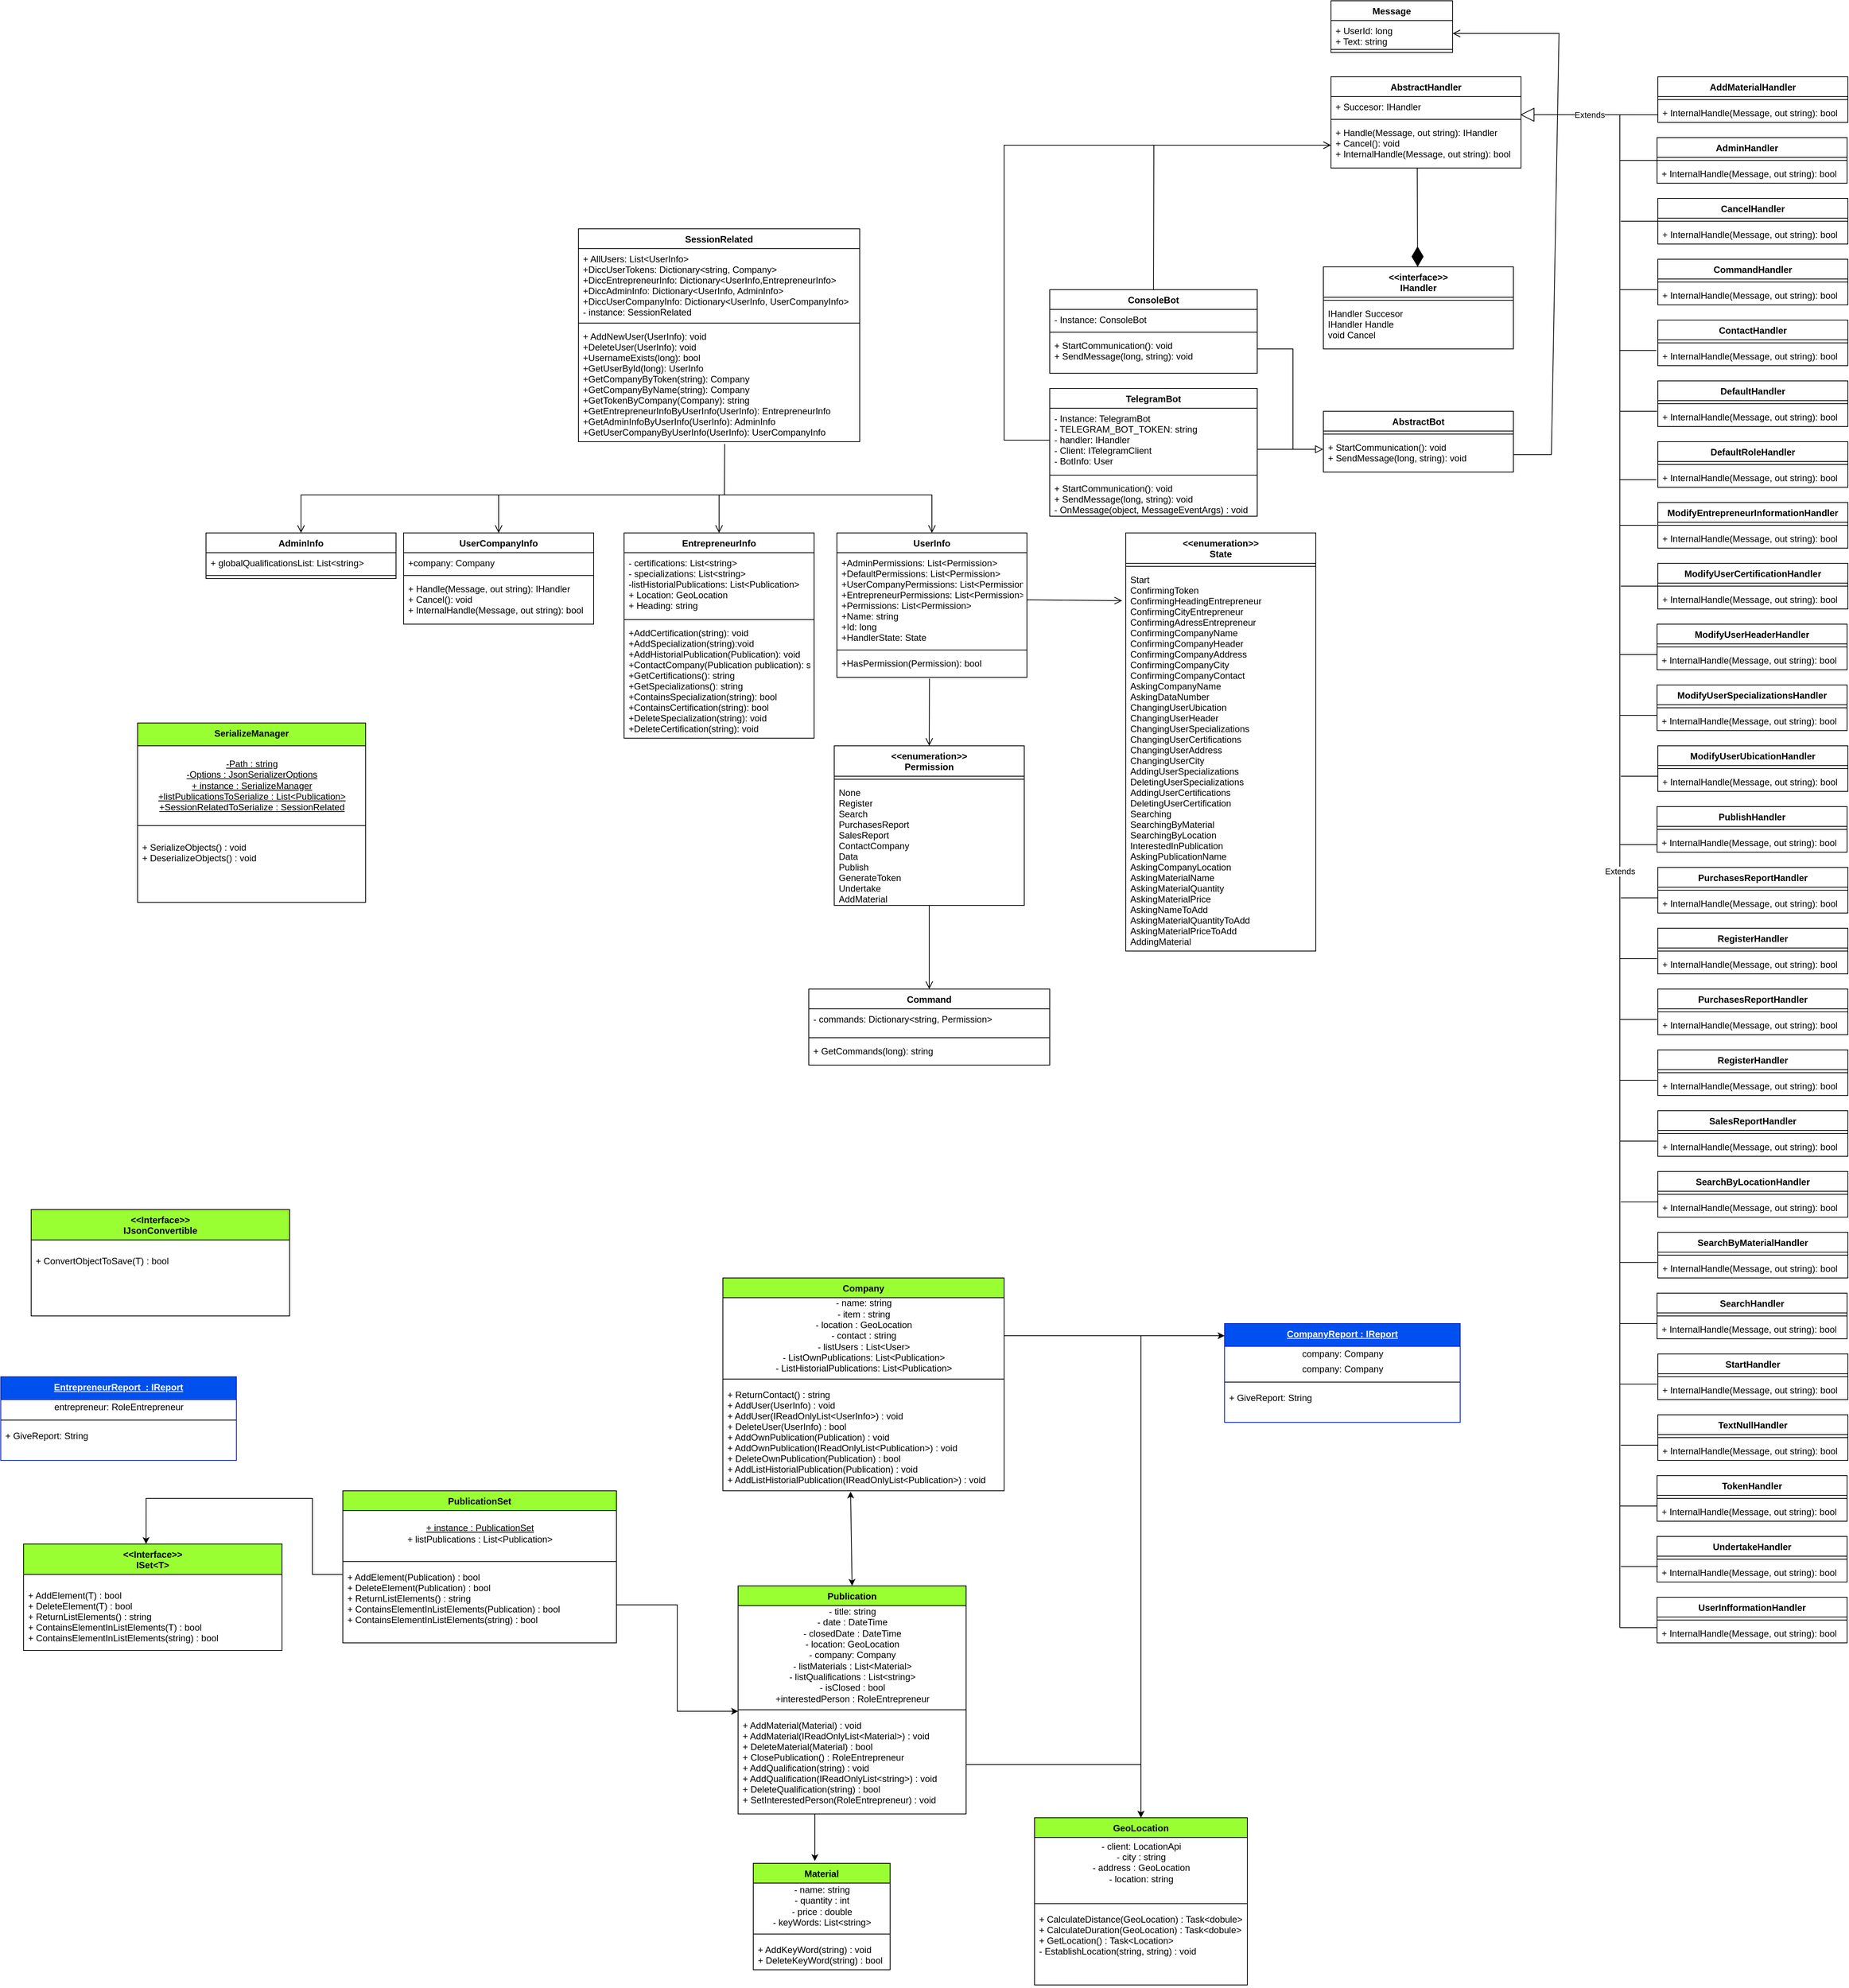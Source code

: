 <mxfile>
    <diagram id="8N9IxCA1fJN8erkE_-Jc" name="Página-1">
        <mxGraphModel dx="3971" dy="4930" grid="1" gridSize="10" guides="1" tooltips="1" connect="1" arrows="1" fold="1" page="1" pageScale="1" pageWidth="827" pageHeight="1169" math="0" shadow="0">
            <root>
                <mxCell id="0"/>
                <mxCell id="1" parent="0"/>
                <mxCell id="2" value="Company" style="swimlane;fontStyle=1;align=center;verticalAlign=top;childLayout=stackLayout;horizontal=1;startSize=26;horizontalStack=0;resizeParent=1;resizeParentMax=0;resizeLast=0;collapsible=1;marginBottom=0;fillColor=#99FF33;" parent="1" vertex="1">
                    <mxGeometry x="130" y="180" width="370" height="280" as="geometry"/>
                </mxCell>
                <mxCell id="3" value="&lt;div&gt;&lt;span&gt;- name: string&lt;/span&gt;&lt;br&gt;&lt;/div&gt;&lt;div&gt;- item : string&lt;/div&gt;&lt;div&gt;- location : GeoLocation&lt;/div&gt;&lt;div&gt;- contact : string&lt;/div&gt;&lt;div&gt;- listUsers : List&amp;lt;User&amp;gt;&lt;br&gt;&lt;/div&gt;&lt;div&gt;- ListOwnPublications: List&amp;lt;Publication&amp;gt;&lt;br&gt;&lt;/div&gt;&lt;div&gt;- ListHistorialPublications: List&amp;lt;Publication&amp;gt;&lt;br&gt;&lt;/div&gt;" style="text;html=1;align=center;verticalAlign=middle;resizable=0;points=[];autosize=1;strokeColor=none;fillColor=none;" parent="2" vertex="1">
                    <mxGeometry y="26" width="370" height="100" as="geometry"/>
                </mxCell>
                <mxCell id="4" value="" style="line;strokeWidth=1;fillColor=none;align=left;verticalAlign=middle;spacingTop=-1;spacingLeft=3;spacingRight=3;rotatable=0;labelPosition=right;points=[];portConstraint=eastwest;" parent="2" vertex="1">
                    <mxGeometry y="126" width="370" height="14" as="geometry"/>
                </mxCell>
                <mxCell id="5" value="+ ReturnContact() : string&#10;+ AddUser(UserInfo) : void&#10;+ AddUser(IReadOnlyList&lt;UserInfo&gt;) : void&#10;+ DeleteUser(UserInfo) : bool&#10;+ AddOwnPublication(Publication) : void&#10;+ AddOwnPublication(IReadOnlyList&lt;Publication&gt;) : void&#10;+ DeleteOwnPublication(Publication) : bool&#10;+ AddListHistorialPublication(Publication) : void&#10;+ AddListHistorialPublication(IReadOnlyList&lt;Publication&gt;) : void&#10;" style="text;strokeColor=none;fillColor=none;align=left;verticalAlign=top;spacingLeft=4;spacingRight=4;overflow=hidden;rotatable=0;points=[[0,0.5],[1,0.5]];portConstraint=eastwest;" parent="2" vertex="1">
                    <mxGeometry y="140" width="370" height="140" as="geometry"/>
                </mxCell>
                <mxCell id="6" value="Material" style="swimlane;fontStyle=1;align=center;verticalAlign=top;childLayout=stackLayout;horizontal=1;startSize=26;horizontalStack=0;resizeParent=1;resizeParentMax=0;resizeLast=0;collapsible=1;marginBottom=0;fillColor=#99FF33;" parent="1" vertex="1">
                    <mxGeometry x="170" y="950" width="180" height="140" as="geometry"/>
                </mxCell>
                <mxCell id="7" value="&lt;div&gt;&lt;span&gt;- name: string&lt;/span&gt;&lt;br&gt;&lt;/div&gt;&lt;div&gt;- quantity : int&lt;/div&gt;&lt;div&gt;- price : double&lt;/div&gt;&lt;div&gt;- keyWords: List&amp;lt;string&amp;gt;&lt;br&gt;&lt;/div&gt;" style="text;html=1;align=center;verticalAlign=middle;resizable=0;points=[];autosize=1;strokeColor=none;fillColor=none;" parent="6" vertex="1">
                    <mxGeometry y="26" width="180" height="60" as="geometry"/>
                </mxCell>
                <mxCell id="8" value="" style="line;strokeWidth=1;fillColor=none;align=left;verticalAlign=middle;spacingTop=-1;spacingLeft=3;spacingRight=3;rotatable=0;labelPosition=right;points=[];portConstraint=eastwest;" parent="6" vertex="1">
                    <mxGeometry y="86" width="180" height="14" as="geometry"/>
                </mxCell>
                <mxCell id="9" value="+ AddKeyWord(string) : void&#10;+ DeleteKeyWord(string) : bool" style="text;strokeColor=none;fillColor=none;align=left;verticalAlign=top;spacingLeft=4;spacingRight=4;overflow=hidden;rotatable=0;points=[[0,0.5],[1,0.5]];portConstraint=eastwest;" parent="6" vertex="1">
                    <mxGeometry y="100" width="180" height="40" as="geometry"/>
                </mxCell>
                <mxCell id="10" value="Publication" style="swimlane;fontStyle=1;align=center;verticalAlign=top;childLayout=stackLayout;horizontal=1;startSize=26;horizontalStack=0;resizeParent=1;resizeParentMax=0;resizeLast=0;collapsible=1;marginBottom=0;fillColor=#99FF33;" parent="1" vertex="1">
                    <mxGeometry x="150" y="585" width="300" height="300" as="geometry"/>
                </mxCell>
                <mxCell id="11" value="&lt;div&gt;&lt;span&gt;- title: string&lt;/span&gt;&lt;br&gt;&lt;/div&gt;&lt;div&gt;- date : DateTime&lt;/div&gt;&lt;div&gt;- closedDate : DateTime&lt;/div&gt;&lt;div&gt;&lt;span&gt;- location: GeoLocation&lt;/span&gt;&lt;/div&gt;&lt;div&gt;- company: Company&lt;br&gt;&lt;/div&gt;&lt;div&gt;- listMaterials : List&amp;lt;Material&amp;gt;&lt;br&gt;&lt;/div&gt;&lt;div&gt;- listQualifications : List&amp;lt;string&amp;gt;&lt;br&gt;&lt;/div&gt;&lt;div&gt;- isClosed : bool&lt;/div&gt;&lt;div&gt;+interestedPerson : RoleEntrepreneur&lt;/div&gt;" style="text;html=1;align=center;verticalAlign=middle;resizable=0;points=[];autosize=1;strokeColor=none;fillColor=none;" parent="10" vertex="1">
                    <mxGeometry y="26" width="300" height="130" as="geometry"/>
                </mxCell>
                <mxCell id="12" value="" style="line;strokeWidth=1;fillColor=none;align=left;verticalAlign=middle;spacingTop=-1;spacingLeft=3;spacingRight=3;rotatable=0;labelPosition=right;points=[];portConstraint=eastwest;" parent="10" vertex="1">
                    <mxGeometry y="156" width="300" height="14" as="geometry"/>
                </mxCell>
                <mxCell id="13" value="+ AddMaterial(Material) : void&#10;+ AddMaterial(IReadOnlyList&lt;Material&gt;) : void&#10;+ DeleteMaterial(Material) : bool&#10;+ ClosePublication() : RoleEntrepreneur&#10;+ AddQualification(string) : void&#10;+ AddQualification(IReadOnlyList&lt;string&gt;) : void&#10;+ DeleteQualification(string) : bool&#10;+ SetInterestedPerson(RoleEntrepreneur) : void&#10;" style="text;strokeColor=none;fillColor=none;align=left;verticalAlign=top;spacingLeft=4;spacingRight=4;overflow=hidden;rotatable=0;points=[[0,0.5],[1,0.5]];portConstraint=eastwest;" parent="10" vertex="1">
                    <mxGeometry y="170" width="300" height="130" as="geometry"/>
                </mxCell>
                <mxCell id="14" value="GeoLocation" style="swimlane;fontStyle=1;align=center;verticalAlign=top;childLayout=stackLayout;horizontal=1;startSize=26;horizontalStack=0;resizeParent=1;resizeParentMax=0;resizeLast=0;collapsible=1;marginBottom=0;fillColor=#99FF33;" parent="1" vertex="1">
                    <mxGeometry x="540" y="890" width="280" height="220" as="geometry"/>
                </mxCell>
                <mxCell id="15" value="&lt;div&gt;&lt;span&gt;- client: LocationApi&lt;/span&gt;&lt;br&gt;&lt;/div&gt;&lt;div&gt;- city : string&lt;/div&gt;&lt;div&gt;- address : GeoLocation&lt;/div&gt;&lt;div&gt;- location: string&lt;/div&gt;&lt;div&gt;&lt;br&gt;&lt;/div&gt;" style="text;html=1;align=center;verticalAlign=middle;resizable=0;points=[];autosize=1;strokeColor=none;fillColor=none;" parent="14" vertex="1">
                    <mxGeometry y="26" width="280" height="80" as="geometry"/>
                </mxCell>
                <mxCell id="16" value="" style="line;strokeWidth=1;fillColor=none;align=left;verticalAlign=middle;spacingTop=-1;spacingLeft=3;spacingRight=3;rotatable=0;labelPosition=right;points=[];portConstraint=eastwest;" parent="14" vertex="1">
                    <mxGeometry y="106" width="280" height="14" as="geometry"/>
                </mxCell>
                <mxCell id="17" value="+ CalculateDistance(GeoLocation) : Task&lt;dobule&gt;&#10;+ CalculateDuration(GeoLocation) : Task&lt;dobule&gt;&#10;+ GetLocation() : Task&lt;Location&gt;&#10;- EstablishLocation(string, string) : void&#10;" style="text;strokeColor=none;fillColor=none;align=left;verticalAlign=top;spacingLeft=4;spacingRight=4;overflow=hidden;rotatable=0;points=[[0,0.5],[1,0.5]];portConstraint=eastwest;" parent="14" vertex="1">
                    <mxGeometry y="120" width="280" height="100" as="geometry"/>
                </mxCell>
                <mxCell id="23" style="edgeStyle=orthogonalEdgeStyle;rounded=0;orthogonalLoop=1;jettySize=auto;html=1;entryX=0.5;entryY=0;entryDx=0;entryDy=0;" parent="1" source="3" target="14" edge="1">
                    <mxGeometry relative="1" as="geometry"/>
                </mxCell>
                <mxCell id="26" style="edgeStyle=orthogonalEdgeStyle;rounded=0;orthogonalLoop=1;jettySize=auto;html=1;entryX=0.5;entryY=0;entryDx=0;entryDy=0;" parent="1" source="13" target="14" edge="1">
                    <mxGeometry relative="1" as="geometry"/>
                </mxCell>
                <mxCell id="34" value="PublicationSet" style="swimlane;fontStyle=1;align=center;verticalAlign=top;childLayout=stackLayout;horizontal=1;startSize=26;horizontalStack=0;resizeParent=1;resizeParentMax=0;resizeLast=0;collapsible=1;marginBottom=0;fillColor=#99FF33;" parent="1" vertex="1">
                    <mxGeometry x="-370" y="460" width="360" height="200" as="geometry"/>
                </mxCell>
                <mxCell id="35" value="&lt;div&gt;&lt;span&gt;&lt;br&gt;&lt;/span&gt;&lt;/div&gt;&lt;div&gt;&lt;span&gt;&lt;u&gt;+ instance : PublicationSet&lt;/u&gt;&lt;/span&gt;&lt;/div&gt;&lt;div&gt;&lt;span&gt;+ listPublications : List&amp;lt;Publication&amp;gt;&lt;/span&gt;&lt;/div&gt;&lt;div&gt;&lt;br&gt;&lt;/div&gt;" style="text;html=1;align=center;verticalAlign=middle;resizable=0;points=[];autosize=1;strokeColor=none;fillColor=none;" parent="34" vertex="1">
                    <mxGeometry y="26" width="360" height="60" as="geometry"/>
                </mxCell>
                <mxCell id="36" value="" style="line;strokeWidth=1;fillColor=none;align=left;verticalAlign=middle;spacingTop=-1;spacingLeft=3;spacingRight=3;rotatable=0;labelPosition=right;points=[];portConstraint=eastwest;" parent="34" vertex="1">
                    <mxGeometry y="86" width="360" height="14" as="geometry"/>
                </mxCell>
                <mxCell id="37" value="+ AddElement(Publication) : bool&#10;+ DeleteElement(Publication) : bool&#10;+ ReturnListElements() : string&#10;+ ContainsElementInListElements(Publication) : bool&#10;+ ContainsElementInListElements(string) : bool&#10;" style="text;strokeColor=none;fillColor=none;align=left;verticalAlign=top;spacingLeft=4;spacingRight=4;overflow=hidden;rotatable=0;points=[[0,0.5],[1,0.5]];portConstraint=eastwest;" parent="34" vertex="1">
                    <mxGeometry y="100" width="360" height="100" as="geometry"/>
                </mxCell>
                <mxCell id="40" style="edgeStyle=orthogonalEdgeStyle;rounded=0;orthogonalLoop=1;jettySize=auto;html=1;entryX=0;entryY=0.643;entryDx=0;entryDy=0;entryPerimeter=0;" parent="1" source="37" target="12" edge="1">
                    <mxGeometry relative="1" as="geometry"/>
                </mxCell>
                <mxCell id="44" style="edgeStyle=orthogonalEdgeStyle;rounded=0;orthogonalLoop=1;jettySize=auto;html=1;entryX=0.45;entryY=-0.021;entryDx=0;entryDy=0;entryPerimeter=0;" parent="1" source="13" target="6" edge="1">
                    <mxGeometry relative="1" as="geometry">
                        <Array as="points">
                            <mxPoint x="251" y="900"/>
                            <mxPoint x="251" y="900"/>
                        </Array>
                    </mxGeometry>
                </mxCell>
                <mxCell id="45" value="" style="endArrow=classic;startArrow=classic;html=1;exitX=0.5;exitY=0;exitDx=0;exitDy=0;entryX=0.454;entryY=1.007;entryDx=0;entryDy=0;entryPerimeter=0;" parent="1" source="10" target="5" edge="1">
                    <mxGeometry width="50" height="50" relative="1" as="geometry">
                        <mxPoint x="350" y="450" as="sourcePoint"/>
                        <mxPoint x="400" y="400" as="targetPoint"/>
                    </mxGeometry>
                </mxCell>
                <mxCell id="56" value="EntrepreneurReport  : IReport" style="swimlane;fontStyle=5;align=center;verticalAlign=top;childLayout=stackLayout;horizontal=1;startSize=30;horizontalStack=0;resizeParent=1;resizeParentMax=0;resizeLast=0;collapsible=1;marginBottom=0;fillColor=#0050ef;whiteSpace=wrap;strokeColor=#001DBC;fontColor=#ffffff;" parent="1" vertex="1">
                    <mxGeometry x="-820" y="310" width="310" height="110" as="geometry"/>
                </mxCell>
                <mxCell id="57" value="entrepreneur: RoleEntrepreneur" style="text;html=1;align=center;verticalAlign=middle;resizable=0;points=[];autosize=1;strokeColor=none;fillColor=none;" parent="56" vertex="1">
                    <mxGeometry y="30" width="310" height="20" as="geometry"/>
                </mxCell>
                <mxCell id="58" value="" style="line;strokeWidth=1;fillColor=none;align=left;verticalAlign=middle;spacingTop=-1;spacingLeft=3;spacingRight=3;rotatable=0;labelPosition=right;points=[];portConstraint=eastwest;" parent="56" vertex="1">
                    <mxGeometry y="50" width="310" height="14" as="geometry"/>
                </mxCell>
                <mxCell id="59" value="+ GiveReport: String" style="text;strokeColor=none;fillColor=none;align=left;verticalAlign=top;spacingLeft=4;spacingRight=4;overflow=hidden;rotatable=0;points=[[0,0.5],[1,0.5]];portConstraint=eastwest;" parent="56" vertex="1">
                    <mxGeometry y="64" width="310" height="46" as="geometry"/>
                </mxCell>
                <mxCell id="60" value="CompanyReport : IReport" style="swimlane;fontStyle=5;align=center;verticalAlign=top;childLayout=stackLayout;horizontal=1;startSize=30;horizontalStack=0;resizeParent=1;resizeParentMax=0;resizeLast=0;collapsible=1;marginBottom=0;fillColor=#0050ef;whiteSpace=wrap;strokeColor=#001DBC;fontColor=#ffffff;" parent="1" vertex="1">
                    <mxGeometry x="790" y="240" width="310" height="130" as="geometry"/>
                </mxCell>
                <mxCell id="66" value="company: Company" style="text;html=1;align=center;verticalAlign=middle;resizable=0;points=[];autosize=1;strokeColor=none;fillColor=none;" parent="60" vertex="1">
                    <mxGeometry y="30" width="310" height="20" as="geometry"/>
                </mxCell>
                <mxCell id="61" value="company: Company" style="text;html=1;align=center;verticalAlign=middle;resizable=0;points=[];autosize=1;strokeColor=none;fillColor=none;" parent="60" vertex="1">
                    <mxGeometry y="50" width="310" height="20" as="geometry"/>
                </mxCell>
                <mxCell id="62" value="" style="line;strokeWidth=1;fillColor=none;align=left;verticalAlign=middle;spacingTop=-1;spacingLeft=3;spacingRight=3;rotatable=0;labelPosition=right;points=[];portConstraint=eastwest;" parent="60" vertex="1">
                    <mxGeometry y="70" width="310" height="14" as="geometry"/>
                </mxCell>
                <mxCell id="63" value="+ GiveReport: String" style="text;strokeColor=none;fillColor=none;align=left;verticalAlign=top;spacingLeft=4;spacingRight=4;overflow=hidden;rotatable=0;points=[[0,0.5],[1,0.5]];portConstraint=eastwest;" parent="60" vertex="1">
                    <mxGeometry y="84" width="310" height="46" as="geometry"/>
                </mxCell>
                <mxCell id="65" style="edgeStyle=orthogonalEdgeStyle;rounded=0;orthogonalLoop=1;jettySize=auto;html=1;" parent="1" source="3" edge="1">
                    <mxGeometry relative="1" as="geometry">
                        <mxPoint x="790" y="256" as="targetPoint"/>
                        <Array as="points">
                            <mxPoint x="770" y="256"/>
                            <mxPoint x="770" y="256"/>
                        </Array>
                    </mxGeometry>
                </mxCell>
                <mxCell id="67" value="&lt;&lt;Interface&gt;&gt;&#10;ISet&lt;T&gt;&#10;" style="swimlane;fontStyle=1;align=center;verticalAlign=top;childLayout=stackLayout;horizontal=1;startSize=40;horizontalStack=0;resizeParent=1;resizeParentMax=0;resizeLast=0;collapsible=1;marginBottom=0;fillColor=#99FF33;whiteSpace=wrap;" parent="1" vertex="1">
                    <mxGeometry x="-790" y="530" width="340" height="140" as="geometry"/>
                </mxCell>
                <mxCell id="70" value="&#10;+ AddElement(T) : bool&#10;+ DeleteElement(T) : bool&#10;+ ReturnListElements() : string&#10;+ ContainsElementInListElements(T) : bool&#10;+ ContainsElementInListElements(string) : bool&#10;" style="text;strokeColor=none;fillColor=none;align=left;verticalAlign=top;spacingLeft=4;spacingRight=4;overflow=hidden;rotatable=0;points=[[0,0.5],[1,0.5]];portConstraint=eastwest;" parent="67" vertex="1">
                    <mxGeometry y="40" width="340" height="100" as="geometry"/>
                </mxCell>
                <mxCell id="72" style="edgeStyle=orthogonalEdgeStyle;rounded=0;orthogonalLoop=1;jettySize=auto;html=1;entryX=0.474;entryY=0;entryDx=0;entryDy=0;entryPerimeter=0;" parent="1" source="37" target="67" edge="1">
                    <mxGeometry relative="1" as="geometry">
                        <Array as="points">
                            <mxPoint x="-410" y="570"/>
                            <mxPoint x="-410" y="470"/>
                            <mxPoint x="-629" y="470"/>
                        </Array>
                    </mxGeometry>
                </mxCell>
                <mxCell id="79" value="&lt;&lt;Interface&gt;&gt;&#10;IJsonConvertible&#10;" style="swimlane;fontStyle=1;align=center;verticalAlign=top;childLayout=stackLayout;horizontal=1;startSize=40;horizontalStack=0;resizeParent=1;resizeParentMax=0;resizeLast=0;collapsible=1;marginBottom=0;fillColor=#99FF33;whiteSpace=wrap;" parent="1" vertex="1">
                    <mxGeometry x="-780" y="90" width="340" height="140" as="geometry"/>
                </mxCell>
                <mxCell id="80" value="&#10;+ ConvertObjectToSave(T) : bool" style="text;strokeColor=none;fillColor=none;align=left;verticalAlign=top;spacingLeft=4;spacingRight=4;overflow=hidden;rotatable=0;points=[[0,0.5],[1,0.5]];portConstraint=eastwest;" parent="79" vertex="1">
                    <mxGeometry y="40" width="340" height="100" as="geometry"/>
                </mxCell>
                <mxCell id="81" value="SerializeManager" style="swimlane;fontStyle=1;align=center;verticalAlign=top;childLayout=stackLayout;horizontal=1;startSize=30;horizontalStack=0;resizeParent=1;resizeParentMax=0;resizeLast=0;collapsible=1;marginBottom=0;fillColor=#99FF33;whiteSpace=wrap;" parent="1" vertex="1">
                    <mxGeometry x="-640" y="-550" width="300" height="236" as="geometry"/>
                </mxCell>
                <mxCell id="82" value="&lt;div&gt;&lt;u&gt;&lt;br&gt;&lt;/u&gt;&lt;/div&gt;&lt;div&gt;&lt;div&gt;&lt;u&gt;-Path : string&lt;/u&gt;&lt;/div&gt;&lt;div&gt;&lt;u&gt;-Options : JsonSerializerOptions&lt;/u&gt;&lt;/div&gt;&lt;/div&gt;&lt;div&gt;&lt;u&gt;+ instance : SerializeManager&lt;/u&gt;&lt;/div&gt;&lt;div&gt;&lt;u&gt;+listPublicationsToSerialize : List&amp;lt;Publication&amp;gt;&lt;/u&gt;&lt;/div&gt;&lt;div&gt;&lt;u&gt;+SessionRelatedToSerialize : SessionRelated&lt;/u&gt;&lt;/div&gt;" style="text;html=1;align=center;verticalAlign=middle;resizable=0;points=[];autosize=1;strokeColor=none;fillColor=none;" parent="81" vertex="1">
                    <mxGeometry y="30" width="300" height="90" as="geometry"/>
                </mxCell>
                <mxCell id="83" value="" style="line;strokeWidth=1;fillColor=none;align=left;verticalAlign=middle;spacingTop=-1;spacingLeft=3;spacingRight=3;rotatable=0;labelPosition=right;points=[];portConstraint=eastwest;" parent="81" vertex="1">
                    <mxGeometry y="120" width="300" height="30" as="geometry"/>
                </mxCell>
                <mxCell id="84" value="+ SerializeObjects() : void&#10;+ DeserializeObjects() : void" style="text;strokeColor=none;fillColor=none;align=left;verticalAlign=top;spacingLeft=4;spacingRight=4;overflow=hidden;rotatable=0;points=[[0,0.5],[1,0.5]];portConstraint=eastwest;" parent="81" vertex="1">
                    <mxGeometry y="150" width="300" height="86" as="geometry"/>
                </mxCell>
                <mxCell id="88" value="AbstractHandler" style="swimlane;fontStyle=1;align=center;verticalAlign=top;childLayout=stackLayout;horizontal=1;startSize=26;horizontalStack=0;resizeParent=1;resizeParentMax=0;resizeLast=0;collapsible=1;marginBottom=0;" vertex="1" parent="1">
                    <mxGeometry x="930" y="-1400" width="250" height="120" as="geometry"/>
                </mxCell>
                <mxCell id="89" value="+ Succesor: IHandler" style="text;strokeColor=none;fillColor=none;align=left;verticalAlign=top;spacingLeft=4;spacingRight=4;overflow=hidden;rotatable=0;points=[[0,0.5],[1,0.5]];portConstraint=eastwest;" vertex="1" parent="88">
                    <mxGeometry y="26" width="250" height="26" as="geometry"/>
                </mxCell>
                <mxCell id="90" value="" style="line;strokeWidth=1;fillColor=none;align=left;verticalAlign=middle;spacingTop=-1;spacingLeft=3;spacingRight=3;rotatable=0;labelPosition=right;points=[];portConstraint=eastwest;" vertex="1" parent="88">
                    <mxGeometry y="52" width="250" height="8" as="geometry"/>
                </mxCell>
                <mxCell id="91" value="+ Handle(Message, out string): IHandler&#10;+ Cancel(): void&#10;+ InternalHandle(Message, out string): bool" style="text;strokeColor=none;fillColor=none;align=left;verticalAlign=top;spacingLeft=4;spacingRight=4;overflow=hidden;rotatable=0;points=[[0,0.5],[1,0.5]];portConstraint=eastwest;" vertex="1" parent="88">
                    <mxGeometry y="60" width="250" height="60" as="geometry"/>
                </mxCell>
                <mxCell id="94" value="ContactHandler" style="swimlane;fontStyle=1;align=center;verticalAlign=top;childLayout=stackLayout;horizontal=1;startSize=26;horizontalStack=0;resizeParent=1;resizeParentMax=0;resizeLast=0;collapsible=1;marginBottom=0;" vertex="1" parent="1">
                    <mxGeometry x="1360" y="-1080" width="250" height="60" as="geometry"/>
                </mxCell>
                <mxCell id="96" value="" style="line;strokeWidth=1;fillColor=none;align=left;verticalAlign=middle;spacingTop=-1;spacingLeft=3;spacingRight=3;rotatable=0;labelPosition=right;points=[];portConstraint=eastwest;" vertex="1" parent="94">
                    <mxGeometry y="26" width="250" height="8" as="geometry"/>
                </mxCell>
                <mxCell id="97" value="+ InternalHandle(Message, out string): bool" style="text;strokeColor=none;fillColor=none;align=left;verticalAlign=top;spacingLeft=4;spacingRight=4;overflow=hidden;rotatable=0;points=[[0,0.5],[1,0.5]];portConstraint=eastwest;" vertex="1" parent="94">
                    <mxGeometry y="34" width="250" height="26" as="geometry"/>
                </mxCell>
                <mxCell id="98" value="DefaultHandler" style="swimlane;fontStyle=1;align=center;verticalAlign=top;childLayout=stackLayout;horizontal=1;startSize=26;horizontalStack=0;resizeParent=1;resizeParentMax=0;resizeLast=0;collapsible=1;marginBottom=0;" vertex="1" parent="1">
                    <mxGeometry x="1360" y="-1000" width="250" height="60" as="geometry"/>
                </mxCell>
                <mxCell id="99" value="" style="line;strokeWidth=1;fillColor=none;align=left;verticalAlign=middle;spacingTop=-1;spacingLeft=3;spacingRight=3;rotatable=0;labelPosition=right;points=[];portConstraint=eastwest;" vertex="1" parent="98">
                    <mxGeometry y="26" width="250" height="8" as="geometry"/>
                </mxCell>
                <mxCell id="100" value="+ InternalHandle(Message, out string): bool" style="text;strokeColor=none;fillColor=none;align=left;verticalAlign=top;spacingLeft=4;spacingRight=4;overflow=hidden;rotatable=0;points=[[0,0.5],[1,0.5]];portConstraint=eastwest;" vertex="1" parent="98">
                    <mxGeometry y="34" width="250" height="26" as="geometry"/>
                </mxCell>
                <mxCell id="101" value="DefaultRoleHandler" style="swimlane;fontStyle=1;align=center;verticalAlign=top;childLayout=stackLayout;horizontal=1;startSize=26;horizontalStack=0;resizeParent=1;resizeParentMax=0;resizeLast=0;collapsible=1;marginBottom=0;" vertex="1" parent="1">
                    <mxGeometry x="1360" y="-920" width="250" height="60" as="geometry"/>
                </mxCell>
                <mxCell id="102" value="" style="line;strokeWidth=1;fillColor=none;align=left;verticalAlign=middle;spacingTop=-1;spacingLeft=3;spacingRight=3;rotatable=0;labelPosition=right;points=[];portConstraint=eastwest;" vertex="1" parent="101">
                    <mxGeometry y="26" width="250" height="8" as="geometry"/>
                </mxCell>
                <mxCell id="103" value="+ InternalHandle(Message, out string): bool" style="text;strokeColor=none;fillColor=none;align=left;verticalAlign=top;spacingLeft=4;spacingRight=4;overflow=hidden;rotatable=0;points=[[0,0.5],[1,0.5]];portConstraint=eastwest;" vertex="1" parent="101">
                    <mxGeometry y="34" width="250" height="26" as="geometry"/>
                </mxCell>
                <mxCell id="104" value="ModifyEntrepreneurInformationHandler" style="swimlane;fontStyle=1;align=center;verticalAlign=top;childLayout=stackLayout;horizontal=1;startSize=26;horizontalStack=0;resizeParent=1;resizeParentMax=0;resizeLast=0;collapsible=1;marginBottom=0;" vertex="1" parent="1">
                    <mxGeometry x="1360" y="-840" width="250" height="60" as="geometry"/>
                </mxCell>
                <mxCell id="105" value="" style="line;strokeWidth=1;fillColor=none;align=left;verticalAlign=middle;spacingTop=-1;spacingLeft=3;spacingRight=3;rotatable=0;labelPosition=right;points=[];portConstraint=eastwest;" vertex="1" parent="104">
                    <mxGeometry y="26" width="250" height="8" as="geometry"/>
                </mxCell>
                <mxCell id="106" value="+ InternalHandle(Message, out string): bool" style="text;strokeColor=none;fillColor=none;align=left;verticalAlign=top;spacingLeft=4;spacingRight=4;overflow=hidden;rotatable=0;points=[[0,0.5],[1,0.5]];portConstraint=eastwest;" vertex="1" parent="104">
                    <mxGeometry y="34" width="250" height="26" as="geometry"/>
                </mxCell>
                <mxCell id="107" value="ModifyUserCertificationHandler" style="swimlane;fontStyle=1;align=center;verticalAlign=top;childLayout=stackLayout;horizontal=1;startSize=26;horizontalStack=0;resizeParent=1;resizeParentMax=0;resizeLast=0;collapsible=1;marginBottom=0;" vertex="1" parent="1">
                    <mxGeometry x="1360" y="-760" width="250" height="60" as="geometry"/>
                </mxCell>
                <mxCell id="108" value="" style="line;strokeWidth=1;fillColor=none;align=left;verticalAlign=middle;spacingTop=-1;spacingLeft=3;spacingRight=3;rotatable=0;labelPosition=right;points=[];portConstraint=eastwest;" vertex="1" parent="107">
                    <mxGeometry y="26" width="250" height="8" as="geometry"/>
                </mxCell>
                <mxCell id="109" value="+ InternalHandle(Message, out string): bool" style="text;strokeColor=none;fillColor=none;align=left;verticalAlign=top;spacingLeft=4;spacingRight=4;overflow=hidden;rotatable=0;points=[[0,0.5],[1,0.5]];portConstraint=eastwest;" vertex="1" parent="107">
                    <mxGeometry y="34" width="250" height="26" as="geometry"/>
                </mxCell>
                <mxCell id="110" value="ModifyUserHeaderHandler" style="swimlane;fontStyle=1;align=center;verticalAlign=top;childLayout=stackLayout;horizontal=1;startSize=26;horizontalStack=0;resizeParent=1;resizeParentMax=0;resizeLast=0;collapsible=1;marginBottom=0;" vertex="1" parent="1">
                    <mxGeometry x="1359" y="-680" width="250" height="60" as="geometry"/>
                </mxCell>
                <mxCell id="111" value="" style="line;strokeWidth=1;fillColor=none;align=left;verticalAlign=middle;spacingTop=-1;spacingLeft=3;spacingRight=3;rotatable=0;labelPosition=right;points=[];portConstraint=eastwest;" vertex="1" parent="110">
                    <mxGeometry y="26" width="250" height="8" as="geometry"/>
                </mxCell>
                <mxCell id="112" value="+ InternalHandle(Message, out string): bool" style="text;strokeColor=none;fillColor=none;align=left;verticalAlign=top;spacingLeft=4;spacingRight=4;overflow=hidden;rotatable=0;points=[[0,0.5],[1,0.5]];portConstraint=eastwest;" vertex="1" parent="110">
                    <mxGeometry y="34" width="250" height="26" as="geometry"/>
                </mxCell>
                <mxCell id="113" value="SearchByMaterialHandler" style="swimlane;fontStyle=1;align=center;verticalAlign=top;childLayout=stackLayout;horizontal=1;startSize=26;horizontalStack=0;resizeParent=1;resizeParentMax=0;resizeLast=0;collapsible=1;marginBottom=0;" vertex="1" parent="1">
                    <mxGeometry x="1360" y="120" width="250" height="60" as="geometry"/>
                </mxCell>
                <mxCell id="114" value="" style="line;strokeWidth=1;fillColor=none;align=left;verticalAlign=middle;spacingTop=-1;spacingLeft=3;spacingRight=3;rotatable=0;labelPosition=right;points=[];portConstraint=eastwest;" vertex="1" parent="113">
                    <mxGeometry y="26" width="250" height="8" as="geometry"/>
                </mxCell>
                <mxCell id="115" value="+ InternalHandle(Message, out string): bool" style="text;strokeColor=none;fillColor=none;align=left;verticalAlign=top;spacingLeft=4;spacingRight=4;overflow=hidden;rotatable=0;points=[[0,0.5],[1,0.5]];portConstraint=eastwest;" vertex="1" parent="113">
                    <mxGeometry y="34" width="250" height="26" as="geometry"/>
                </mxCell>
                <mxCell id="116" value="StartHandler" style="swimlane;fontStyle=1;align=center;verticalAlign=top;childLayout=stackLayout;horizontal=1;startSize=26;horizontalStack=0;resizeParent=1;resizeParentMax=0;resizeLast=0;collapsible=1;marginBottom=0;" vertex="1" parent="1">
                    <mxGeometry x="1360" y="280" width="250" height="60" as="geometry"/>
                </mxCell>
                <mxCell id="117" value="" style="line;strokeWidth=1;fillColor=none;align=left;verticalAlign=middle;spacingTop=-1;spacingLeft=3;spacingRight=3;rotatable=0;labelPosition=right;points=[];portConstraint=eastwest;" vertex="1" parent="116">
                    <mxGeometry y="26" width="250" height="8" as="geometry"/>
                </mxCell>
                <mxCell id="118" value="+ InternalHandle(Message, out string): bool" style="text;strokeColor=none;fillColor=none;align=left;verticalAlign=top;spacingLeft=4;spacingRight=4;overflow=hidden;rotatable=0;points=[[0,0.5],[1,0.5]];portConstraint=eastwest;" vertex="1" parent="116">
                    <mxGeometry y="34" width="250" height="26" as="geometry"/>
                </mxCell>
                <mxCell id="119" value="TextNullHandler" style="swimlane;fontStyle=1;align=center;verticalAlign=top;childLayout=stackLayout;horizontal=1;startSize=26;horizontalStack=0;resizeParent=1;resizeParentMax=0;resizeLast=0;collapsible=1;marginBottom=0;" vertex="1" parent="1">
                    <mxGeometry x="1360" y="360" width="250" height="60" as="geometry"/>
                </mxCell>
                <mxCell id="120" value="" style="line;strokeWidth=1;fillColor=none;align=left;verticalAlign=middle;spacingTop=-1;spacingLeft=3;spacingRight=3;rotatable=0;labelPosition=right;points=[];portConstraint=eastwest;" vertex="1" parent="119">
                    <mxGeometry y="26" width="250" height="8" as="geometry"/>
                </mxCell>
                <mxCell id="121" value="+ InternalHandle(Message, out string): bool" style="text;strokeColor=none;fillColor=none;align=left;verticalAlign=top;spacingLeft=4;spacingRight=4;overflow=hidden;rotatable=0;points=[[0,0.5],[1,0.5]];portConstraint=eastwest;" vertex="1" parent="119">
                    <mxGeometry y="34" width="250" height="26" as="geometry"/>
                </mxCell>
                <mxCell id="122" value="SearchHandler" style="swimlane;fontStyle=1;align=center;verticalAlign=top;childLayout=stackLayout;horizontal=1;startSize=26;horizontalStack=0;resizeParent=1;resizeParentMax=0;resizeLast=0;collapsible=1;marginBottom=0;" vertex="1" parent="1">
                    <mxGeometry x="1359" y="200" width="250" height="60" as="geometry"/>
                </mxCell>
                <mxCell id="123" value="" style="line;strokeWidth=1;fillColor=none;align=left;verticalAlign=middle;spacingTop=-1;spacingLeft=3;spacingRight=3;rotatable=0;labelPosition=right;points=[];portConstraint=eastwest;" vertex="1" parent="122">
                    <mxGeometry y="26" width="250" height="8" as="geometry"/>
                </mxCell>
                <mxCell id="124" value="+ InternalHandle(Message, out string): bool" style="text;strokeColor=none;fillColor=none;align=left;verticalAlign=top;spacingLeft=4;spacingRight=4;overflow=hidden;rotatable=0;points=[[0,0.5],[1,0.5]];portConstraint=eastwest;" vertex="1" parent="122">
                    <mxGeometry y="34" width="250" height="26" as="geometry"/>
                </mxCell>
                <mxCell id="125" value="TokenHandler" style="swimlane;fontStyle=1;align=center;verticalAlign=top;childLayout=stackLayout;horizontal=1;startSize=26;horizontalStack=0;resizeParent=1;resizeParentMax=0;resizeLast=0;collapsible=1;marginBottom=0;" vertex="1" parent="1">
                    <mxGeometry x="1359" y="440" width="250" height="60" as="geometry"/>
                </mxCell>
                <mxCell id="126" value="" style="line;strokeWidth=1;fillColor=none;align=left;verticalAlign=middle;spacingTop=-1;spacingLeft=3;spacingRight=3;rotatable=0;labelPosition=right;points=[];portConstraint=eastwest;" vertex="1" parent="125">
                    <mxGeometry y="26" width="250" height="8" as="geometry"/>
                </mxCell>
                <mxCell id="127" value="+ InternalHandle(Message, out string): bool" style="text;strokeColor=none;fillColor=none;align=left;verticalAlign=top;spacingLeft=4;spacingRight=4;overflow=hidden;rotatable=0;points=[[0,0.5],[1,0.5]];portConstraint=eastwest;" vertex="1" parent="125">
                    <mxGeometry y="34" width="250" height="26" as="geometry"/>
                </mxCell>
                <mxCell id="128" value="PublishHandler" style="swimlane;fontStyle=1;align=center;verticalAlign=top;childLayout=stackLayout;horizontal=1;startSize=26;horizontalStack=0;resizeParent=1;resizeParentMax=0;resizeLast=0;collapsible=1;marginBottom=0;" vertex="1" parent="1">
                    <mxGeometry x="1359" y="-440" width="250" height="60" as="geometry"/>
                </mxCell>
                <mxCell id="129" value="" style="line;strokeWidth=1;fillColor=none;align=left;verticalAlign=middle;spacingTop=-1;spacingLeft=3;spacingRight=3;rotatable=0;labelPosition=right;points=[];portConstraint=eastwest;" vertex="1" parent="128">
                    <mxGeometry y="26" width="250" height="8" as="geometry"/>
                </mxCell>
                <mxCell id="130" value="+ InternalHandle(Message, out string): bool" style="text;strokeColor=none;fillColor=none;align=left;verticalAlign=top;spacingLeft=4;spacingRight=4;overflow=hidden;rotatable=0;points=[[0,0.5],[1,0.5]];portConstraint=eastwest;" vertex="1" parent="128">
                    <mxGeometry y="34" width="250" height="26" as="geometry"/>
                </mxCell>
                <mxCell id="131" value="ModifyUserUbicationHandler" style="swimlane;fontStyle=1;align=center;verticalAlign=top;childLayout=stackLayout;horizontal=1;startSize=26;horizontalStack=0;resizeParent=1;resizeParentMax=0;resizeLast=0;collapsible=1;marginBottom=0;" vertex="1" parent="1">
                    <mxGeometry x="1360" y="-520" width="250" height="60" as="geometry"/>
                </mxCell>
                <mxCell id="132" value="" style="line;strokeWidth=1;fillColor=none;align=left;verticalAlign=middle;spacingTop=-1;spacingLeft=3;spacingRight=3;rotatable=0;labelPosition=right;points=[];portConstraint=eastwest;" vertex="1" parent="131">
                    <mxGeometry y="26" width="250" height="8" as="geometry"/>
                </mxCell>
                <mxCell id="133" value="+ InternalHandle(Message, out string): bool" style="text;strokeColor=none;fillColor=none;align=left;verticalAlign=top;spacingLeft=4;spacingRight=4;overflow=hidden;rotatable=0;points=[[0,0.5],[1,0.5]];portConstraint=eastwest;" vertex="1" parent="131">
                    <mxGeometry y="34" width="250" height="26" as="geometry"/>
                </mxCell>
                <mxCell id="134" value="CommandHandler" style="swimlane;fontStyle=1;align=center;verticalAlign=top;childLayout=stackLayout;horizontal=1;startSize=26;horizontalStack=0;resizeParent=1;resizeParentMax=0;resizeLast=0;collapsible=1;marginBottom=0;" vertex="1" parent="1">
                    <mxGeometry x="1360" y="-1160" width="250" height="60" as="geometry"/>
                </mxCell>
                <mxCell id="135" value="" style="line;strokeWidth=1;fillColor=none;align=left;verticalAlign=middle;spacingTop=-1;spacingLeft=3;spacingRight=3;rotatable=0;labelPosition=right;points=[];portConstraint=eastwest;" vertex="1" parent="134">
                    <mxGeometry y="26" width="250" height="8" as="geometry"/>
                </mxCell>
                <mxCell id="136" value="+ InternalHandle(Message, out string): bool" style="text;strokeColor=none;fillColor=none;align=left;verticalAlign=top;spacingLeft=4;spacingRight=4;overflow=hidden;rotatable=0;points=[[0,0.5],[1,0.5]];portConstraint=eastwest;" vertex="1" parent="134">
                    <mxGeometry y="34" width="250" height="26" as="geometry"/>
                </mxCell>
                <mxCell id="137" value="ModifyUserSpecializationsHandler" style="swimlane;fontStyle=1;align=center;verticalAlign=top;childLayout=stackLayout;horizontal=1;startSize=26;horizontalStack=0;resizeParent=1;resizeParentMax=0;resizeLast=0;collapsible=1;marginBottom=0;" vertex="1" parent="1">
                    <mxGeometry x="1359" y="-600" width="250" height="60" as="geometry"/>
                </mxCell>
                <mxCell id="138" value="" style="line;strokeWidth=1;fillColor=none;align=left;verticalAlign=middle;spacingTop=-1;spacingLeft=3;spacingRight=3;rotatable=0;labelPosition=right;points=[];portConstraint=eastwest;" vertex="1" parent="137">
                    <mxGeometry y="26" width="250" height="8" as="geometry"/>
                </mxCell>
                <mxCell id="139" value="+ InternalHandle(Message, out string): bool" style="text;strokeColor=none;fillColor=none;align=left;verticalAlign=top;spacingLeft=4;spacingRight=4;overflow=hidden;rotatable=0;points=[[0,0.5],[1,0.5]];portConstraint=eastwest;" vertex="1" parent="137">
                    <mxGeometry y="34" width="250" height="26" as="geometry"/>
                </mxCell>
                <mxCell id="140" value="RegisterHandler" style="swimlane;fontStyle=1;align=center;verticalAlign=top;childLayout=stackLayout;horizontal=1;startSize=26;horizontalStack=0;resizeParent=1;resizeParentMax=0;resizeLast=0;collapsible=1;marginBottom=0;" vertex="1" parent="1">
                    <mxGeometry x="1360" y="-120" width="250" height="60" as="geometry"/>
                </mxCell>
                <mxCell id="141" value="" style="line;strokeWidth=1;fillColor=none;align=left;verticalAlign=middle;spacingTop=-1;spacingLeft=3;spacingRight=3;rotatable=0;labelPosition=right;points=[];portConstraint=eastwest;" vertex="1" parent="140">
                    <mxGeometry y="26" width="250" height="8" as="geometry"/>
                </mxCell>
                <mxCell id="142" value="+ InternalHandle(Message, out string): bool" style="text;strokeColor=none;fillColor=none;align=left;verticalAlign=top;spacingLeft=4;spacingRight=4;overflow=hidden;rotatable=0;points=[[0,0.5],[1,0.5]];portConstraint=eastwest;" vertex="1" parent="140">
                    <mxGeometry y="34" width="250" height="26" as="geometry"/>
                </mxCell>
                <mxCell id="143" value="PurchasesReportHandler" style="swimlane;fontStyle=1;align=center;verticalAlign=top;childLayout=stackLayout;horizontal=1;startSize=26;horizontalStack=0;resizeParent=1;resizeParentMax=0;resizeLast=0;collapsible=1;marginBottom=0;" vertex="1" parent="1">
                    <mxGeometry x="1360" y="-360" width="250" height="60" as="geometry"/>
                </mxCell>
                <mxCell id="144" value="" style="line;strokeWidth=1;fillColor=none;align=left;verticalAlign=middle;spacingTop=-1;spacingLeft=3;spacingRight=3;rotatable=0;labelPosition=right;points=[];portConstraint=eastwest;" vertex="1" parent="143">
                    <mxGeometry y="26" width="250" height="8" as="geometry"/>
                </mxCell>
                <mxCell id="145" value="+ InternalHandle(Message, out string): bool" style="text;strokeColor=none;fillColor=none;align=left;verticalAlign=top;spacingLeft=4;spacingRight=4;overflow=hidden;rotatable=0;points=[[0,0.5],[1,0.5]];portConstraint=eastwest;" vertex="1" parent="143">
                    <mxGeometry y="34" width="250" height="26" as="geometry"/>
                </mxCell>
                <mxCell id="146" value="RegisterHandler" style="swimlane;fontStyle=1;align=center;verticalAlign=top;childLayout=stackLayout;horizontal=1;startSize=26;horizontalStack=0;resizeParent=1;resizeParentMax=0;resizeLast=0;collapsible=1;marginBottom=0;" vertex="1" parent="1">
                    <mxGeometry x="1360" y="-280" width="250" height="60" as="geometry"/>
                </mxCell>
                <mxCell id="147" value="" style="line;strokeWidth=1;fillColor=none;align=left;verticalAlign=middle;spacingTop=-1;spacingLeft=3;spacingRight=3;rotatable=0;labelPosition=right;points=[];portConstraint=eastwest;" vertex="1" parent="146">
                    <mxGeometry y="26" width="250" height="8" as="geometry"/>
                </mxCell>
                <mxCell id="148" value="+ InternalHandle(Message, out string): bool" style="text;strokeColor=none;fillColor=none;align=left;verticalAlign=top;spacingLeft=4;spacingRight=4;overflow=hidden;rotatable=0;points=[[0,0.5],[1,0.5]];portConstraint=eastwest;" vertex="1" parent="146">
                    <mxGeometry y="34" width="250" height="26" as="geometry"/>
                </mxCell>
                <mxCell id="149" value="PurchasesReportHandler" style="swimlane;fontStyle=1;align=center;verticalAlign=top;childLayout=stackLayout;horizontal=1;startSize=26;horizontalStack=0;resizeParent=1;resizeParentMax=0;resizeLast=0;collapsible=1;marginBottom=0;" vertex="1" parent="1">
                    <mxGeometry x="1360" y="-200" width="250" height="60" as="geometry"/>
                </mxCell>
                <mxCell id="150" value="" style="line;strokeWidth=1;fillColor=none;align=left;verticalAlign=middle;spacingTop=-1;spacingLeft=3;spacingRight=3;rotatable=0;labelPosition=right;points=[];portConstraint=eastwest;" vertex="1" parent="149">
                    <mxGeometry y="26" width="250" height="8" as="geometry"/>
                </mxCell>
                <mxCell id="151" value="+ InternalHandle(Message, out string): bool" style="text;strokeColor=none;fillColor=none;align=left;verticalAlign=top;spacingLeft=4;spacingRight=4;overflow=hidden;rotatable=0;points=[[0,0.5],[1,0.5]];portConstraint=eastwest;" vertex="1" parent="149">
                    <mxGeometry y="34" width="250" height="26" as="geometry"/>
                </mxCell>
                <mxCell id="152" value="SalesReportHandler" style="swimlane;fontStyle=1;align=center;verticalAlign=top;childLayout=stackLayout;horizontal=1;startSize=26;horizontalStack=0;resizeParent=1;resizeParentMax=0;resizeLast=0;collapsible=1;marginBottom=0;" vertex="1" parent="1">
                    <mxGeometry x="1360" y="-40" width="250" height="60" as="geometry"/>
                </mxCell>
                <mxCell id="153" value="" style="line;strokeWidth=1;fillColor=none;align=left;verticalAlign=middle;spacingTop=-1;spacingLeft=3;spacingRight=3;rotatable=0;labelPosition=right;points=[];portConstraint=eastwest;" vertex="1" parent="152">
                    <mxGeometry y="26" width="250" height="8" as="geometry"/>
                </mxCell>
                <mxCell id="154" value="+ InternalHandle(Message, out string): bool" style="text;strokeColor=none;fillColor=none;align=left;verticalAlign=top;spacingLeft=4;spacingRight=4;overflow=hidden;rotatable=0;points=[[0,0.5],[1,0.5]];portConstraint=eastwest;" vertex="1" parent="152">
                    <mxGeometry y="34" width="250" height="26" as="geometry"/>
                </mxCell>
                <mxCell id="155" value="AddMaterialHandler" style="swimlane;fontStyle=1;align=center;verticalAlign=top;childLayout=stackLayout;horizontal=1;startSize=26;horizontalStack=0;resizeParent=1;resizeParentMax=0;resizeLast=0;collapsible=1;marginBottom=0;" vertex="1" parent="1">
                    <mxGeometry x="1360" y="-1400" width="250" height="60" as="geometry"/>
                </mxCell>
                <mxCell id="156" value="" style="line;strokeWidth=1;fillColor=none;align=left;verticalAlign=middle;spacingTop=-1;spacingLeft=3;spacingRight=3;rotatable=0;labelPosition=right;points=[];portConstraint=eastwest;" vertex="1" parent="155">
                    <mxGeometry y="26" width="250" height="8" as="geometry"/>
                </mxCell>
                <mxCell id="157" value="+ InternalHandle(Message, out string): bool" style="text;strokeColor=none;fillColor=none;align=left;verticalAlign=top;spacingLeft=4;spacingRight=4;overflow=hidden;rotatable=0;points=[[0,0.5],[1,0.5]];portConstraint=eastwest;" vertex="1" parent="155">
                    <mxGeometry y="34" width="250" height="26" as="geometry"/>
                </mxCell>
                <mxCell id="158" value="AdminHandler    " style="swimlane;fontStyle=1;align=center;verticalAlign=top;childLayout=stackLayout;horizontal=1;startSize=26;horizontalStack=0;resizeParent=1;resizeParentMax=0;resizeLast=0;collapsible=1;marginBottom=0;" vertex="1" parent="1">
                    <mxGeometry x="1359" y="-1320" width="250" height="60" as="geometry"/>
                </mxCell>
                <mxCell id="159" value="" style="line;strokeWidth=1;fillColor=none;align=left;verticalAlign=middle;spacingTop=-1;spacingLeft=3;spacingRight=3;rotatable=0;labelPosition=right;points=[];portConstraint=eastwest;" vertex="1" parent="158">
                    <mxGeometry y="26" width="250" height="8" as="geometry"/>
                </mxCell>
                <mxCell id="160" value="+ InternalHandle(Message, out string): bool" style="text;strokeColor=none;fillColor=none;align=left;verticalAlign=top;spacingLeft=4;spacingRight=4;overflow=hidden;rotatable=0;points=[[0,0.5],[1,0.5]];portConstraint=eastwest;" vertex="1" parent="158">
                    <mxGeometry y="34" width="250" height="26" as="geometry"/>
                </mxCell>
                <mxCell id="161" value="CancelHandler" style="swimlane;fontStyle=1;align=center;verticalAlign=top;childLayout=stackLayout;horizontal=1;startSize=26;horizontalStack=0;resizeParent=1;resizeParentMax=0;resizeLast=0;collapsible=1;marginBottom=0;" vertex="1" parent="1">
                    <mxGeometry x="1360" y="-1240" width="250" height="60" as="geometry"/>
                </mxCell>
                <mxCell id="162" value="" style="line;strokeWidth=1;fillColor=none;align=left;verticalAlign=middle;spacingTop=-1;spacingLeft=3;spacingRight=3;rotatable=0;labelPosition=right;points=[];portConstraint=eastwest;" vertex="1" parent="161">
                    <mxGeometry y="26" width="250" height="8" as="geometry"/>
                </mxCell>
                <mxCell id="163" value="+ InternalHandle(Message, out string): bool" style="text;strokeColor=none;fillColor=none;align=left;verticalAlign=top;spacingLeft=4;spacingRight=4;overflow=hidden;rotatable=0;points=[[0,0.5],[1,0.5]];portConstraint=eastwest;" vertex="1" parent="161">
                    <mxGeometry y="34" width="250" height="26" as="geometry"/>
                </mxCell>
                <mxCell id="164" value="SearchByLocationHandler" style="swimlane;fontStyle=1;align=center;verticalAlign=top;childLayout=stackLayout;horizontal=1;startSize=26;horizontalStack=0;resizeParent=1;resizeParentMax=0;resizeLast=0;collapsible=1;marginBottom=0;" vertex="1" parent="1">
                    <mxGeometry x="1360" y="40" width="250" height="60" as="geometry"/>
                </mxCell>
                <mxCell id="165" value="" style="line;strokeWidth=1;fillColor=none;align=left;verticalAlign=middle;spacingTop=-1;spacingLeft=3;spacingRight=3;rotatable=0;labelPosition=right;points=[];portConstraint=eastwest;" vertex="1" parent="164">
                    <mxGeometry y="26" width="250" height="8" as="geometry"/>
                </mxCell>
                <mxCell id="166" value="+ InternalHandle(Message, out string): bool" style="text;strokeColor=none;fillColor=none;align=left;verticalAlign=top;spacingLeft=4;spacingRight=4;overflow=hidden;rotatable=0;points=[[0,0.5],[1,0.5]];portConstraint=eastwest;" vertex="1" parent="164">
                    <mxGeometry y="34" width="250" height="26" as="geometry"/>
                </mxCell>
                <mxCell id="168" value="UndertakeHandler" style="swimlane;fontStyle=1;align=center;verticalAlign=top;childLayout=stackLayout;horizontal=1;startSize=26;horizontalStack=0;resizeParent=1;resizeParentMax=0;resizeLast=0;collapsible=1;marginBottom=0;" vertex="1" parent="1">
                    <mxGeometry x="1359" y="520" width="250" height="60" as="geometry"/>
                </mxCell>
                <mxCell id="169" value="" style="line;strokeWidth=1;fillColor=none;align=left;verticalAlign=middle;spacingTop=-1;spacingLeft=3;spacingRight=3;rotatable=0;labelPosition=right;points=[];portConstraint=eastwest;" vertex="1" parent="168">
                    <mxGeometry y="26" width="250" height="8" as="geometry"/>
                </mxCell>
                <mxCell id="170" value="+ InternalHandle(Message, out string): bool" style="text;strokeColor=none;fillColor=none;align=left;verticalAlign=top;spacingLeft=4;spacingRight=4;overflow=hidden;rotatable=0;points=[[0,0.5],[1,0.5]];portConstraint=eastwest;" vertex="1" parent="168">
                    <mxGeometry y="34" width="250" height="26" as="geometry"/>
                </mxCell>
                <mxCell id="171" value="UserInfformationHandler" style="swimlane;fontStyle=1;align=center;verticalAlign=top;childLayout=stackLayout;horizontal=1;startSize=26;horizontalStack=0;resizeParent=1;resizeParentMax=0;resizeLast=0;collapsible=1;marginBottom=0;" vertex="1" parent="1">
                    <mxGeometry x="1359" y="600" width="250" height="60" as="geometry"/>
                </mxCell>
                <mxCell id="172" value="" style="line;strokeWidth=1;fillColor=none;align=left;verticalAlign=middle;spacingTop=-1;spacingLeft=3;spacingRight=3;rotatable=0;labelPosition=right;points=[];portConstraint=eastwest;" vertex="1" parent="171">
                    <mxGeometry y="26" width="250" height="8" as="geometry"/>
                </mxCell>
                <mxCell id="173" value="+ InternalHandle(Message, out string): bool" style="text;strokeColor=none;fillColor=none;align=left;verticalAlign=top;spacingLeft=4;spacingRight=4;overflow=hidden;rotatable=0;points=[[0,0.5],[1,0.5]];portConstraint=eastwest;" vertex="1" parent="171">
                    <mxGeometry y="34" width="250" height="26" as="geometry"/>
                </mxCell>
                <mxCell id="175" value="&lt;&lt;interface&gt;&gt;&#10;IHandler" style="swimlane;fontStyle=1;align=center;verticalAlign=top;childLayout=stackLayout;horizontal=1;startSize=40;horizontalStack=0;resizeParent=1;resizeParentMax=0;resizeLast=0;collapsible=1;marginBottom=0;" vertex="1" parent="1">
                    <mxGeometry x="920" y="-1150" width="250" height="108" as="geometry"/>
                </mxCell>
                <mxCell id="177" value="" style="line;strokeWidth=1;fillColor=none;align=left;verticalAlign=middle;spacingTop=-1;spacingLeft=3;spacingRight=3;rotatable=0;labelPosition=right;points=[];portConstraint=eastwest;" vertex="1" parent="175">
                    <mxGeometry y="40" width="250" height="8" as="geometry"/>
                </mxCell>
                <mxCell id="178" value="IHandler Succesor&#10;IHandler Handle&#10;void Cancel" style="text;strokeColor=none;fillColor=none;align=left;verticalAlign=top;spacingLeft=4;spacingRight=4;overflow=hidden;rotatable=0;points=[[0,0.5],[1,0.5]];portConstraint=eastwest;" vertex="1" parent="175">
                    <mxGeometry y="48" width="250" height="60" as="geometry"/>
                </mxCell>
                <mxCell id="179" value="Extends" style="endArrow=block;endSize=16;endFill=0;html=1;exitX=0.001;exitY=0.617;exitDx=0;exitDy=0;entryX=0.996;entryY=0.919;entryDx=0;entryDy=0;entryPerimeter=0;exitPerimeter=0;" edge="1" parent="1" source="157" target="89">
                    <mxGeometry width="160" relative="1" as="geometry">
                        <mxPoint x="1180" y="-1340" as="sourcePoint"/>
                        <mxPoint x="1340" y="-1340" as="targetPoint"/>
                    </mxGeometry>
                </mxCell>
                <mxCell id="182" value="Extends" style="endArrow=none;endSize=16;endFill=0;html=1;" edge="1" parent="1">
                    <mxGeometry width="160" relative="1" as="geometry">
                        <mxPoint x="1310" y="640" as="sourcePoint"/>
                        <mxPoint x="1310" y="-1350" as="targetPoint"/>
                    </mxGeometry>
                </mxCell>
                <mxCell id="183" value="" style="endArrow=none;endSize=16;endFill=0;html=1;exitX=-0.001;exitY=0.231;exitDx=0;exitDy=0;exitPerimeter=0;" edge="1" parent="1">
                    <mxGeometry x="0.004" y="-5" width="160" relative="1" as="geometry">
                        <mxPoint x="1358.75" y="640.006" as="sourcePoint"/>
                        <mxPoint x="1310" y="640" as="targetPoint"/>
                        <mxPoint as="offset"/>
                    </mxGeometry>
                </mxCell>
                <mxCell id="185" value="" style="endArrow=none;endSize=16;endFill=0;html=1;exitX=-0.001;exitY=0.231;exitDx=0;exitDy=0;exitPerimeter=0;" edge="1" parent="1">
                    <mxGeometry x="0.004" y="-5" width="160" relative="1" as="geometry">
                        <mxPoint x="1360.0" y="559.666" as="sourcePoint"/>
                        <mxPoint x="1311.25" y="559.66" as="targetPoint"/>
                        <mxPoint as="offset"/>
                    </mxGeometry>
                </mxCell>
                <mxCell id="186" value="" style="endArrow=none;endSize=16;endFill=0;html=1;exitX=-0.001;exitY=0.231;exitDx=0;exitDy=0;exitPerimeter=0;" edge="1" parent="1">
                    <mxGeometry x="0.004" y="-5" width="160" relative="1" as="geometry">
                        <mxPoint x="1359.0" y="480.006" as="sourcePoint"/>
                        <mxPoint x="1310.25" y="480.0" as="targetPoint"/>
                        <mxPoint as="offset"/>
                    </mxGeometry>
                </mxCell>
                <mxCell id="187" value="" style="endArrow=none;endSize=16;endFill=0;html=1;exitX=-0.001;exitY=0.231;exitDx=0;exitDy=0;exitPerimeter=0;" edge="1" parent="1">
                    <mxGeometry x="0.004" y="-5" width="160" relative="1" as="geometry">
                        <mxPoint x="1360.0" y="400.006" as="sourcePoint"/>
                        <mxPoint x="1311.25" y="400" as="targetPoint"/>
                        <mxPoint as="offset"/>
                    </mxGeometry>
                </mxCell>
                <mxCell id="188" value="" style="endArrow=none;endSize=16;endFill=0;html=1;exitX=-0.001;exitY=0.231;exitDx=0;exitDy=0;exitPerimeter=0;" edge="1" parent="1">
                    <mxGeometry x="0.004" y="-5" width="160" relative="1" as="geometry">
                        <mxPoint x="1359.0" y="319.666" as="sourcePoint"/>
                        <mxPoint x="1310.25" y="319.66" as="targetPoint"/>
                        <mxPoint as="offset"/>
                    </mxGeometry>
                </mxCell>
                <mxCell id="189" value="" style="endArrow=none;endSize=16;endFill=0;html=1;exitX=-0.001;exitY=0.231;exitDx=0;exitDy=0;exitPerimeter=0;" edge="1" parent="1">
                    <mxGeometry x="0.004" y="-5" width="160" relative="1" as="geometry">
                        <mxPoint x="1359.0" y="240.006" as="sourcePoint"/>
                        <mxPoint x="1310.25" y="240.0" as="targetPoint"/>
                        <mxPoint as="offset"/>
                    </mxGeometry>
                </mxCell>
                <mxCell id="190" value="" style="endArrow=none;endSize=16;endFill=0;html=1;exitX=-0.001;exitY=0.231;exitDx=0;exitDy=0;exitPerimeter=0;" edge="1" parent="1">
                    <mxGeometry x="0.004" y="-5" width="160" relative="1" as="geometry">
                        <mxPoint x="1359.0" y="159.666" as="sourcePoint"/>
                        <mxPoint x="1310.25" y="159.66" as="targetPoint"/>
                        <mxPoint as="offset"/>
                    </mxGeometry>
                </mxCell>
                <mxCell id="191" value="" style="endArrow=none;endSize=16;endFill=0;html=1;exitX=-0.001;exitY=0.231;exitDx=0;exitDy=0;exitPerimeter=0;" edge="1" parent="1">
                    <mxGeometry x="0.004" y="-5" width="160" relative="1" as="geometry">
                        <mxPoint x="1360.0" y="80.006" as="sourcePoint"/>
                        <mxPoint x="1311.25" y="80.0" as="targetPoint"/>
                        <mxPoint as="offset"/>
                    </mxGeometry>
                </mxCell>
                <mxCell id="192" value="" style="endArrow=none;endSize=16;endFill=0;html=1;exitX=-0.001;exitY=0.231;exitDx=0;exitDy=0;exitPerimeter=0;" edge="1" parent="1">
                    <mxGeometry x="0.004" y="-5" width="160" relative="1" as="geometry">
                        <mxPoint x="1359.0" y="0.006" as="sourcePoint"/>
                        <mxPoint x="1310.25" as="targetPoint"/>
                        <mxPoint as="offset"/>
                    </mxGeometry>
                </mxCell>
                <mxCell id="193" value="" style="endArrow=none;endSize=16;endFill=0;html=1;exitX=-0.001;exitY=0.231;exitDx=0;exitDy=0;exitPerimeter=0;" edge="1" parent="1">
                    <mxGeometry x="0.004" y="-5" width="160" relative="1" as="geometry">
                        <mxPoint x="1359.0" y="-79.994" as="sourcePoint"/>
                        <mxPoint x="1310.25" y="-80" as="targetPoint"/>
                        <mxPoint as="offset"/>
                    </mxGeometry>
                </mxCell>
                <mxCell id="194" value="" style="endArrow=none;endSize=16;endFill=0;html=1;exitX=-0.001;exitY=0.231;exitDx=0;exitDy=0;exitPerimeter=0;" edge="1" parent="1">
                    <mxGeometry x="0.004" y="-5" width="160" relative="1" as="geometry">
                        <mxPoint x="1359.0" y="-159.994" as="sourcePoint"/>
                        <mxPoint x="1310.25" y="-160" as="targetPoint"/>
                        <mxPoint as="offset"/>
                    </mxGeometry>
                </mxCell>
                <mxCell id="195" value="" style="endArrow=none;endSize=16;endFill=0;html=1;exitX=-0.001;exitY=0.231;exitDx=0;exitDy=0;exitPerimeter=0;" edge="1" parent="1">
                    <mxGeometry x="0.004" y="-5" width="160" relative="1" as="geometry">
                        <mxPoint x="1359.0" y="-239.994" as="sourcePoint"/>
                        <mxPoint x="1310.25" y="-240" as="targetPoint"/>
                        <mxPoint as="offset"/>
                    </mxGeometry>
                </mxCell>
                <mxCell id="196" value="" style="endArrow=none;endSize=16;endFill=0;html=1;exitX=-0.001;exitY=0.231;exitDx=0;exitDy=0;exitPerimeter=0;" edge="1" parent="1">
                    <mxGeometry x="0.004" y="-5" width="160" relative="1" as="geometry">
                        <mxPoint x="1360.0" y="-319.994" as="sourcePoint"/>
                        <mxPoint x="1311.25" y="-320" as="targetPoint"/>
                        <mxPoint as="offset"/>
                    </mxGeometry>
                </mxCell>
                <mxCell id="197" value="" style="endArrow=none;endSize=16;endFill=0;html=1;exitX=-0.001;exitY=0.231;exitDx=0;exitDy=0;exitPerimeter=0;" edge="1" parent="1">
                    <mxGeometry x="0.004" y="-5" width="160" relative="1" as="geometry">
                        <mxPoint x="1359.0" y="-389.994" as="sourcePoint"/>
                        <mxPoint x="1310.25" y="-390" as="targetPoint"/>
                        <mxPoint as="offset"/>
                    </mxGeometry>
                </mxCell>
                <mxCell id="198" value="" style="endArrow=none;endSize=16;endFill=0;html=1;exitX=-0.001;exitY=0.231;exitDx=0;exitDy=0;exitPerimeter=0;" edge="1" parent="1">
                    <mxGeometry x="0.004" y="-5" width="160" relative="1" as="geometry">
                        <mxPoint x="1360.0" y="-479.994" as="sourcePoint"/>
                        <mxPoint x="1311.25" y="-480" as="targetPoint"/>
                        <mxPoint as="offset"/>
                    </mxGeometry>
                </mxCell>
                <mxCell id="199" value="" style="endArrow=none;endSize=16;endFill=0;html=1;exitX=-0.001;exitY=0.231;exitDx=0;exitDy=0;exitPerimeter=0;" edge="1" parent="1">
                    <mxGeometry x="0.004" y="-5" width="160" relative="1" as="geometry">
                        <mxPoint x="1359.0" y="-559.994" as="sourcePoint"/>
                        <mxPoint x="1310.25" y="-560" as="targetPoint"/>
                        <mxPoint as="offset"/>
                    </mxGeometry>
                </mxCell>
                <mxCell id="202" value="" style="endArrow=none;endSize=16;endFill=0;html=1;exitX=-0.001;exitY=0.231;exitDx=0;exitDy=0;exitPerimeter=0;" edge="1" parent="1">
                    <mxGeometry x="0.004" y="-5" width="160" relative="1" as="geometry">
                        <mxPoint x="1359.0" y="-809.994" as="sourcePoint"/>
                        <mxPoint x="1310.25" y="-810" as="targetPoint"/>
                        <mxPoint as="offset"/>
                    </mxGeometry>
                </mxCell>
                <mxCell id="203" value="" style="endArrow=none;endSize=16;endFill=0;html=1;exitX=-0.001;exitY=0.231;exitDx=0;exitDy=0;exitPerimeter=0;" edge="1" parent="1">
                    <mxGeometry x="0.004" y="-5" width="160" relative="1" as="geometry">
                        <mxPoint x="1360.0" y="-729.994" as="sourcePoint"/>
                        <mxPoint x="1311.25" y="-730" as="targetPoint"/>
                        <mxPoint as="offset"/>
                    </mxGeometry>
                </mxCell>
                <mxCell id="204" value="" style="endArrow=none;endSize=16;endFill=0;html=1;exitX=-0.001;exitY=0.231;exitDx=0;exitDy=0;exitPerimeter=0;" edge="1" parent="1">
                    <mxGeometry x="0.004" y="-5" width="160" relative="1" as="geometry">
                        <mxPoint x="1359.0" y="-639.994" as="sourcePoint"/>
                        <mxPoint x="1310.25" y="-640" as="targetPoint"/>
                        <mxPoint as="offset"/>
                    </mxGeometry>
                </mxCell>
                <mxCell id="205" value="" style="endArrow=none;endSize=16;endFill=0;html=1;exitX=-0.001;exitY=0.231;exitDx=0;exitDy=0;exitPerimeter=0;" edge="1" parent="1">
                    <mxGeometry x="0.004" y="-5" width="160" relative="1" as="geometry">
                        <mxPoint x="1358.0" y="-1039.994" as="sourcePoint"/>
                        <mxPoint x="1309.25" y="-1040" as="targetPoint"/>
                        <mxPoint as="offset"/>
                    </mxGeometry>
                </mxCell>
                <mxCell id="206" value="" style="endArrow=none;endSize=16;endFill=0;html=1;exitX=-0.001;exitY=0.231;exitDx=0;exitDy=0;exitPerimeter=0;" edge="1" parent="1">
                    <mxGeometry x="0.004" y="-5" width="160" relative="1" as="geometry">
                        <mxPoint x="1359.0" y="-959.994" as="sourcePoint"/>
                        <mxPoint x="1310.25" y="-960" as="targetPoint"/>
                        <mxPoint as="offset"/>
                    </mxGeometry>
                </mxCell>
                <mxCell id="207" value="" style="endArrow=none;endSize=16;endFill=0;html=1;exitX=-0.001;exitY=0.231;exitDx=0;exitDy=0;exitPerimeter=0;" edge="1" parent="1">
                    <mxGeometry x="0.004" y="-5" width="160" relative="1" as="geometry">
                        <mxPoint x="1358.0" y="-869.994" as="sourcePoint"/>
                        <mxPoint x="1309.25" y="-870" as="targetPoint"/>
                        <mxPoint as="offset"/>
                    </mxGeometry>
                </mxCell>
                <mxCell id="208" value="" style="endArrow=none;endSize=16;endFill=0;html=1;exitX=-0.001;exitY=0.231;exitDx=0;exitDy=0;exitPerimeter=0;" edge="1" parent="1">
                    <mxGeometry x="0.004" y="-5" width="160" relative="1" as="geometry">
                        <mxPoint x="1359.0" y="-1289.994" as="sourcePoint"/>
                        <mxPoint x="1310.25" y="-1290" as="targetPoint"/>
                        <mxPoint as="offset"/>
                    </mxGeometry>
                </mxCell>
                <mxCell id="209" value="" style="endArrow=none;endSize=16;endFill=0;html=1;exitX=-0.001;exitY=0.231;exitDx=0;exitDy=0;exitPerimeter=0;" edge="1" parent="1">
                    <mxGeometry x="0.004" y="-5" width="160" relative="1" as="geometry">
                        <mxPoint x="1360.0" y="-1209.994" as="sourcePoint"/>
                        <mxPoint x="1311.25" y="-1210" as="targetPoint"/>
                        <mxPoint as="offset"/>
                    </mxGeometry>
                </mxCell>
                <mxCell id="210" value="" style="endArrow=none;endSize=16;endFill=0;html=1;exitX=-0.001;exitY=0.231;exitDx=0;exitDy=0;exitPerimeter=0;" edge="1" parent="1">
                    <mxGeometry x="0.004" y="-5" width="160" relative="1" as="geometry">
                        <mxPoint x="1359.0" y="-1119.994" as="sourcePoint"/>
                        <mxPoint x="1310.25" y="-1120" as="targetPoint"/>
                        <mxPoint as="offset"/>
                    </mxGeometry>
                </mxCell>
                <mxCell id="211" value="" style="endArrow=diamondThin;endFill=1;endSize=24;html=1;exitX=0.454;exitY=0.996;exitDx=0;exitDy=0;exitPerimeter=0;" edge="1" parent="1" source="91">
                    <mxGeometry width="160" relative="1" as="geometry">
                        <mxPoint x="1030" y="-1190" as="sourcePoint"/>
                        <mxPoint x="1044" y="-1150" as="targetPoint"/>
                    </mxGeometry>
                </mxCell>
                <mxCell id="212" value="AbstractBot" style="swimlane;fontStyle=1;align=center;verticalAlign=top;childLayout=stackLayout;horizontal=1;startSize=26;horizontalStack=0;resizeParent=1;resizeParentMax=0;resizeLast=0;collapsible=1;marginBottom=0;" vertex="1" parent="1">
                    <mxGeometry x="920" y="-960" width="250" height="80" as="geometry"/>
                </mxCell>
                <mxCell id="214" value="" style="line;strokeWidth=1;fillColor=none;align=left;verticalAlign=middle;spacingTop=-1;spacingLeft=3;spacingRight=3;rotatable=0;labelPosition=right;points=[];portConstraint=eastwest;" vertex="1" parent="212">
                    <mxGeometry y="26" width="250" height="8" as="geometry"/>
                </mxCell>
                <mxCell id="215" value="+ StartCommunication(): void&#10;+ SendMessage(long, string): void" style="text;strokeColor=none;fillColor=none;align=left;verticalAlign=top;spacingLeft=4;spacingRight=4;overflow=hidden;rotatable=0;points=[[0,0.5],[1,0.5]];portConstraint=eastwest;" vertex="1" parent="212">
                    <mxGeometry y="34" width="250" height="46" as="geometry"/>
                </mxCell>
                <mxCell id="223" value="ConsoleBot" style="swimlane;fontStyle=1;align=center;verticalAlign=top;childLayout=stackLayout;horizontal=1;startSize=26;horizontalStack=0;resizeParent=1;resizeParentMax=0;resizeLast=0;collapsible=1;marginBottom=0;" vertex="1" parent="1">
                    <mxGeometry x="560" y="-1120" width="273" height="110" as="geometry"/>
                </mxCell>
                <mxCell id="224" value="- Instance: ConsoleBot" style="text;strokeColor=none;fillColor=none;align=left;verticalAlign=top;spacingLeft=4;spacingRight=4;overflow=hidden;rotatable=0;points=[[0,0.5],[1,0.5]];portConstraint=eastwest;" vertex="1" parent="223">
                    <mxGeometry y="26" width="273" height="26" as="geometry"/>
                </mxCell>
                <mxCell id="225" value="" style="line;strokeWidth=1;fillColor=none;align=left;verticalAlign=middle;spacingTop=-1;spacingLeft=3;spacingRight=3;rotatable=0;labelPosition=right;points=[];portConstraint=eastwest;" vertex="1" parent="223">
                    <mxGeometry y="52" width="273" height="8" as="geometry"/>
                </mxCell>
                <mxCell id="226" value="+ StartCommunication(): void&#10;+ SendMessage(long, string): void" style="text;strokeColor=none;fillColor=none;align=left;verticalAlign=top;spacingLeft=4;spacingRight=4;overflow=hidden;rotatable=0;points=[[0,0.5],[1,0.5]];portConstraint=eastwest;" vertex="1" parent="223">
                    <mxGeometry y="60" width="273" height="50" as="geometry"/>
                </mxCell>
                <mxCell id="227" value="TelegramBot" style="swimlane;fontStyle=1;align=center;verticalAlign=top;childLayout=stackLayout;horizontal=1;startSize=26;horizontalStack=0;resizeParent=1;resizeParentMax=0;resizeLast=0;collapsible=1;marginBottom=0;" vertex="1" parent="1">
                    <mxGeometry x="560" y="-990" width="273" height="168" as="geometry"/>
                </mxCell>
                <mxCell id="228" value="- Instance: TelegramBot&#10;- TELEGRAM_BOT_TOKEN: string&#10;- handler: IHandler&#10;- Client: ITelegramClient&#10;- BotInfo: User&#10;&#10;" style="text;strokeColor=none;fillColor=none;align=left;verticalAlign=top;spacingLeft=4;spacingRight=4;overflow=hidden;rotatable=0;points=[[0,0.5],[1,0.5]];portConstraint=eastwest;" vertex="1" parent="227">
                    <mxGeometry y="26" width="273" height="84" as="geometry"/>
                </mxCell>
                <mxCell id="229" value="" style="line;strokeWidth=1;fillColor=none;align=left;verticalAlign=middle;spacingTop=-1;spacingLeft=3;spacingRight=3;rotatable=0;labelPosition=right;points=[];portConstraint=eastwest;" vertex="1" parent="227">
                    <mxGeometry y="110" width="273" height="8" as="geometry"/>
                </mxCell>
                <mxCell id="230" value="+ StartCommunication(): void&#10;+ SendMessage(long, string): void&#10;- OnMessage(object, MessageEventArgs) : void" style="text;strokeColor=none;fillColor=none;align=left;verticalAlign=top;spacingLeft=4;spacingRight=4;overflow=hidden;rotatable=0;points=[[0,0.5],[1,0.5]];portConstraint=eastwest;" vertex="1" parent="227">
                    <mxGeometry y="118" width="273" height="50" as="geometry"/>
                </mxCell>
                <mxCell id="231" value="" style="endArrow=block;startArrow=none;endFill=0;startFill=0;endSize=8;html=1;verticalAlign=bottom;labelBackgroundColor=none;strokeWidth=1;entryX=-0.001;entryY=0.347;entryDx=0;entryDy=0;entryPerimeter=0;" edge="1" parent="1" target="215">
                    <mxGeometry width="160" relative="1" as="geometry">
                        <mxPoint x="833" y="-910" as="sourcePoint"/>
                        <mxPoint x="920" y="-911" as="targetPoint"/>
                    </mxGeometry>
                </mxCell>
                <mxCell id="232" value="" style="endArrow=none;startArrow=none;endFill=0;startFill=0;endSize=8;html=1;verticalAlign=bottom;labelBackgroundColor=none;strokeWidth=1;exitX=0.999;exitY=0.626;exitDx=0;exitDy=0;exitPerimeter=0;rounded=0;" edge="1" parent="1">
                    <mxGeometry width="160" relative="1" as="geometry">
                        <mxPoint x="832.997" y="-1041.996" as="sourcePoint"/>
                        <mxPoint x="880" y="-910" as="targetPoint"/>
                        <Array as="points">
                            <mxPoint x="880" y="-1042"/>
                        </Array>
                    </mxGeometry>
                </mxCell>
                <mxCell id="233" value="" style="endArrow=open;startArrow=none;endFill=0;startFill=0;endSize=8;html=1;verticalAlign=bottom;labelBackgroundColor=none;strokeWidth=1;entryX=0;entryY=0.5;entryDx=0;entryDy=0;exitX=0;exitY=0.5;exitDx=0;exitDy=0;rounded=0;" edge="1" parent="1" source="228" target="91">
                    <mxGeometry width="160" relative="1" as="geometry">
                        <mxPoint x="670" y="-1280" as="sourcePoint"/>
                        <mxPoint x="830" y="-1280" as="targetPoint"/>
                        <Array as="points">
                            <mxPoint x="500" y="-922"/>
                            <mxPoint x="500" y="-1310"/>
                        </Array>
                    </mxGeometry>
                </mxCell>
                <mxCell id="234" value="" style="endArrow=none;startArrow=none;endFill=0;startFill=0;endSize=8;html=1;verticalAlign=bottom;labelBackgroundColor=none;strokeWidth=1;rounded=0;exitX=0.5;exitY=0;exitDx=0;exitDy=0;" edge="1" parent="1" source="223">
                    <mxGeometry width="160" relative="1" as="geometry">
                        <mxPoint x="500" y="-1310" as="sourcePoint"/>
                        <mxPoint x="697" y="-1310" as="targetPoint"/>
                    </mxGeometry>
                </mxCell>
                <mxCell id="235" value="Message" style="swimlane;fontStyle=1;align=center;verticalAlign=top;childLayout=stackLayout;horizontal=1;startSize=26;horizontalStack=0;resizeParent=1;resizeParentMax=0;resizeLast=0;collapsible=1;marginBottom=0;" vertex="1" parent="1">
                    <mxGeometry x="930" y="-1500" width="160" height="68" as="geometry"/>
                </mxCell>
                <mxCell id="236" value="+ UserId: long&#10;+ Text: string" style="text;strokeColor=none;fillColor=none;align=left;verticalAlign=top;spacingLeft=4;spacingRight=4;overflow=hidden;rotatable=0;points=[[0,0.5],[1,0.5]];portConstraint=eastwest;" vertex="1" parent="235">
                    <mxGeometry y="26" width="160" height="34" as="geometry"/>
                </mxCell>
                <mxCell id="237" value="" style="line;strokeWidth=1;fillColor=none;align=left;verticalAlign=middle;spacingTop=-1;spacingLeft=3;spacingRight=3;rotatable=0;labelPosition=right;points=[];portConstraint=eastwest;" vertex="1" parent="235">
                    <mxGeometry y="60" width="160" height="8" as="geometry"/>
                </mxCell>
                <mxCell id="239" value="" style="endArrow=open;startArrow=none;endFill=0;startFill=0;endSize=8;html=1;verticalAlign=bottom;labelBackgroundColor=none;strokeWidth=1;entryX=1;entryY=0.5;entryDx=0;entryDy=0;exitX=1;exitY=0.5;exitDx=0;exitDy=0;rounded=0;" edge="1" parent="1" source="215" target="236">
                    <mxGeometry width="160" relative="1" as="geometry">
                        <mxPoint x="750" y="-1470" as="sourcePoint"/>
                        <mxPoint x="910" y="-1470" as="targetPoint"/>
                        <Array as="points">
                            <mxPoint x="1220" y="-903"/>
                            <mxPoint x="1230" y="-1457"/>
                        </Array>
                    </mxGeometry>
                </mxCell>
                <mxCell id="240" value="Command" style="swimlane;fontStyle=1;align=center;verticalAlign=top;childLayout=stackLayout;horizontal=1;startSize=26;horizontalStack=0;resizeParent=1;resizeParentMax=0;resizeLast=0;collapsible=1;marginBottom=0;" vertex="1" parent="1">
                    <mxGeometry x="243" y="-200" width="317" height="100" as="geometry"/>
                </mxCell>
                <mxCell id="241" value="- commands: Dictionary&lt;string, Permission&gt;" style="text;strokeColor=none;fillColor=none;align=left;verticalAlign=top;spacingLeft=4;spacingRight=4;overflow=hidden;rotatable=0;points=[[0,0.5],[1,0.5]];portConstraint=eastwest;" vertex="1" parent="240">
                    <mxGeometry y="26" width="317" height="34" as="geometry"/>
                </mxCell>
                <mxCell id="242" value="" style="line;strokeWidth=1;fillColor=none;align=left;verticalAlign=middle;spacingTop=-1;spacingLeft=3;spacingRight=3;rotatable=0;labelPosition=right;points=[];portConstraint=eastwest;" vertex="1" parent="240">
                    <mxGeometry y="60" width="317" height="8" as="geometry"/>
                </mxCell>
                <mxCell id="243" value="+ GetCommands(long): string" style="text;strokeColor=none;fillColor=none;align=left;verticalAlign=top;spacingLeft=4;spacingRight=4;overflow=hidden;rotatable=0;points=[[0,0.5],[1,0.5]];portConstraint=eastwest;" vertex="1" parent="240">
                    <mxGeometry y="68" width="317" height="32" as="geometry"/>
                </mxCell>
                <mxCell id="251" value="&lt;&lt;enumeration&gt;&gt;&#10;Permission" style="swimlane;fontStyle=1;align=center;verticalAlign=top;childLayout=stackLayout;horizontal=1;startSize=40;horizontalStack=0;resizeParent=1;resizeParentMax=0;resizeLast=0;collapsible=1;marginBottom=0;" vertex="1" parent="1">
                    <mxGeometry x="276.5" y="-520" width="250" height="210" as="geometry"/>
                </mxCell>
                <mxCell id="252" value="" style="line;strokeWidth=1;fillColor=none;align=left;verticalAlign=middle;spacingTop=-1;spacingLeft=3;spacingRight=3;rotatable=0;labelPosition=right;points=[];portConstraint=eastwest;" vertex="1" parent="251">
                    <mxGeometry y="40" width="250" height="8" as="geometry"/>
                </mxCell>
                <mxCell id="253" value="None&#10;Register&#10;Search&#10;PurchasesReport&#10;SalesReport&#10;ContactCompany&#10;Data&#10;Publish&#10;GenerateToken&#10;Undertake&#10;AddMaterial" style="text;strokeColor=none;fillColor=none;align=left;verticalAlign=top;spacingLeft=4;spacingRight=4;overflow=hidden;rotatable=0;points=[[0,0.5],[1,0.5]];portConstraint=eastwest;" vertex="1" parent="251">
                    <mxGeometry y="48" width="250" height="162" as="geometry"/>
                </mxCell>
                <mxCell id="254" value="&lt;&lt;enumeration&gt;&gt;&#10;State" style="swimlane;fontStyle=1;align=center;verticalAlign=top;childLayout=stackLayout;horizontal=1;startSize=40;horizontalStack=0;resizeParent=1;resizeParentMax=0;resizeLast=0;collapsible=1;marginBottom=0;" vertex="1" parent="1">
                    <mxGeometry x="660" y="-800" width="250" height="550" as="geometry"/>
                </mxCell>
                <mxCell id="255" value="" style="line;strokeWidth=1;fillColor=none;align=left;verticalAlign=middle;spacingTop=-1;spacingLeft=3;spacingRight=3;rotatable=0;labelPosition=right;points=[];portConstraint=eastwest;" vertex="1" parent="254">
                    <mxGeometry y="40" width="250" height="8" as="geometry"/>
                </mxCell>
                <mxCell id="256" value="Start&#10;ConfirmingToken&#10;ConfirmingHeadingEntrepreneur&#10;ConfirmingCityEntrepreneur&#10;ConfirmingAdressEntrepreneur&#10;ConfirmingCompanyName&#10;ConfirmingCompanyHeader&#10;ConfirmingCompanyAddress&#10;ConfirmingCompanyCity&#10;ConfirmingCompanyContact&#10;AskingCompanyName&#10;AskingDataNumber&#10;ChangingUserUbication&#10;ChangingUserHeader&#10;ChangingUserSpecializations&#10;ChangingUserCertifications&#10;ChangingUserAddress&#10;ChangingUserCity&#10;AddingUserSpecializations&#10;DeletingUserSpecializations&#10;AddingUserCertifications&#10;DeletingUserCertification&#10;Searching&#10;SearchingByMaterial&#10;SearchingByLocation&#10;InterestedInPublication&#10;AskingPublicationName&#10;AskingCompanyLocation&#10;AskingMaterialName&#10;AskingMaterialQuantity&#10;AskingMaterialPrice&#10;AskingNameToAdd&#10;AskingMaterialQuantityToAdd&#10;AskingMaterialPriceToAdd&#10;AddingMaterial" style="text;strokeColor=none;fillColor=none;align=left;verticalAlign=top;spacingLeft=4;spacingRight=4;overflow=hidden;rotatable=0;points=[[0,0.5],[1,0.5]];portConstraint=eastwest;" vertex="1" parent="254">
                    <mxGeometry y="48" width="250" height="502" as="geometry"/>
                </mxCell>
                <mxCell id="257" value="SessionRelated" style="swimlane;fontStyle=1;align=center;verticalAlign=top;childLayout=stackLayout;horizontal=1;startSize=26;horizontalStack=0;resizeParent=1;resizeParentMax=0;resizeLast=0;collapsible=1;marginBottom=0;" vertex="1" parent="1">
                    <mxGeometry x="-60" y="-1200" width="370" height="280" as="geometry"/>
                </mxCell>
                <mxCell id="258" value="+ AllUsers: List&lt;UserInfo&gt;&#10;+DiccUserTokens: Dictionary&lt;string, Company&gt;&#10;+DiccEntrepreneurInfo: Dictionary&lt;UserInfo,EntrepreneurInfo&gt;&#10;+DiccAdminInfo: Dictionary&lt;UserInfo, AdminInfo&gt;&#10;+DiccUserCompanyInfo: Dictionary&lt;UserInfo, UserCompanyInfo&gt;&#10;- instance: SessionRelated" style="text;strokeColor=none;fillColor=none;align=left;verticalAlign=top;spacingLeft=4;spacingRight=4;overflow=hidden;rotatable=0;points=[[0,0.5],[1,0.5]];portConstraint=eastwest;" vertex="1" parent="257">
                    <mxGeometry y="26" width="370" height="94" as="geometry"/>
                </mxCell>
                <mxCell id="259" value="" style="line;strokeWidth=1;fillColor=none;align=left;verticalAlign=middle;spacingTop=-1;spacingLeft=3;spacingRight=3;rotatable=0;labelPosition=right;points=[];portConstraint=eastwest;" vertex="1" parent="257">
                    <mxGeometry y="120" width="370" height="8" as="geometry"/>
                </mxCell>
                <mxCell id="260" value="+ AddNewUser(UserInfo): void&#10;+DeleteUser(UserInfo): void&#10;+UsernameExists(long): bool&#10;+GetUserById(long): UserInfo&#10;+GetCompanyByToken(string): Company&#10;+GetCompanyByName(string): Company&#10;+GetTokenByCompany(Company): string&#10;+GetEntrepreneurInfoByUserInfo(UserInfo): EntrepreneurInfo&#10;+GetAdminInfoByUserInfo(UserInfo): AdminInfo&#10;+GetUserCompanyByUserInfo(UserInfo): UserCompanyInfo" style="text;strokeColor=none;fillColor=none;align=left;verticalAlign=top;spacingLeft=4;spacingRight=4;overflow=hidden;rotatable=0;points=[[0,0.5],[1,0.5]];portConstraint=eastwest;" vertex="1" parent="257">
                    <mxGeometry y="128" width="370" height="152" as="geometry"/>
                </mxCell>
                <mxCell id="261" value="AdminInfo" style="swimlane;fontStyle=1;align=center;verticalAlign=top;childLayout=stackLayout;horizontal=1;startSize=26;horizontalStack=0;resizeParent=1;resizeParentMax=0;resizeLast=0;collapsible=1;marginBottom=0;" vertex="1" parent="1">
                    <mxGeometry x="-550" y="-800" width="250" height="60" as="geometry"/>
                </mxCell>
                <mxCell id="262" value="+ globalQualificationsList: List&lt;string&gt;" style="text;strokeColor=none;fillColor=none;align=left;verticalAlign=top;spacingLeft=4;spacingRight=4;overflow=hidden;rotatable=0;points=[[0,0.5],[1,0.5]];portConstraint=eastwest;" vertex="1" parent="261">
                    <mxGeometry y="26" width="250" height="26" as="geometry"/>
                </mxCell>
                <mxCell id="263" value="" style="line;strokeWidth=1;fillColor=none;align=left;verticalAlign=middle;spacingTop=-1;spacingLeft=3;spacingRight=3;rotatable=0;labelPosition=right;points=[];portConstraint=eastwest;" vertex="1" parent="261">
                    <mxGeometry y="52" width="250" height="8" as="geometry"/>
                </mxCell>
                <mxCell id="265" value="UserCompanyInfo" style="swimlane;fontStyle=1;align=center;verticalAlign=top;childLayout=stackLayout;horizontal=1;startSize=26;horizontalStack=0;resizeParent=1;resizeParentMax=0;resizeLast=0;collapsible=1;marginBottom=0;" vertex="1" parent="1">
                    <mxGeometry x="-290" y="-800" width="250" height="120" as="geometry"/>
                </mxCell>
                <mxCell id="266" value="+company: Company" style="text;strokeColor=none;fillColor=none;align=left;verticalAlign=top;spacingLeft=4;spacingRight=4;overflow=hidden;rotatable=0;points=[[0,0.5],[1,0.5]];portConstraint=eastwest;" vertex="1" parent="265">
                    <mxGeometry y="26" width="250" height="26" as="geometry"/>
                </mxCell>
                <mxCell id="267" value="" style="line;strokeWidth=1;fillColor=none;align=left;verticalAlign=middle;spacingTop=-1;spacingLeft=3;spacingRight=3;rotatable=0;labelPosition=right;points=[];portConstraint=eastwest;" vertex="1" parent="265">
                    <mxGeometry y="52" width="250" height="8" as="geometry"/>
                </mxCell>
                <mxCell id="268" value="+ Handle(Message, out string): IHandler&#10;+ Cancel(): void&#10;+ InternalHandle(Message, out string): bool" style="text;strokeColor=none;fillColor=none;align=left;verticalAlign=top;spacingLeft=4;spacingRight=4;overflow=hidden;rotatable=0;points=[[0,0.5],[1,0.5]];portConstraint=eastwest;" vertex="1" parent="265">
                    <mxGeometry y="60" width="250" height="60" as="geometry"/>
                </mxCell>
                <mxCell id="269" value="EntrepreneurInfo" style="swimlane;fontStyle=1;align=center;verticalAlign=top;childLayout=stackLayout;horizontal=1;startSize=26;horizontalStack=0;resizeParent=1;resizeParentMax=0;resizeLast=0;collapsible=1;marginBottom=0;" vertex="1" parent="1">
                    <mxGeometry y="-800" width="250" height="270" as="geometry"/>
                </mxCell>
                <mxCell id="270" value="- certifications: List&lt;string&gt;&#10;- specializations: List&lt;string&gt;&#10;-listHistorialPublications: List&lt;Publication&gt;&#10;+ Location: GeoLocation&#10;+ Heading: string&#10;" style="text;strokeColor=none;fillColor=none;align=left;verticalAlign=top;spacingLeft=4;spacingRight=4;overflow=hidden;rotatable=0;points=[[0,0.5],[1,0.5]];portConstraint=eastwest;" vertex="1" parent="269">
                    <mxGeometry y="26" width="250" height="84" as="geometry"/>
                </mxCell>
                <mxCell id="271" value="" style="line;strokeWidth=1;fillColor=none;align=left;verticalAlign=middle;spacingTop=-1;spacingLeft=3;spacingRight=3;rotatable=0;labelPosition=right;points=[];portConstraint=eastwest;" vertex="1" parent="269">
                    <mxGeometry y="110" width="250" height="8" as="geometry"/>
                </mxCell>
                <mxCell id="272" value="+AddCertification(string): void&#10;+AddSpecialization(string):void&#10;+AddHistorialPublication(Publication): void&#10;+ContactCompany(Publication publication): string&#10;+GetCertifications(): string&#10;+GetSpecializations(): string&#10;+ContainsSpecialization(string): bool&#10;+ContainsCertification(string): bool&#10;+DeleteSpecialization(string): void&#10;+DeleteCertification(string): void" style="text;strokeColor=none;fillColor=none;align=left;verticalAlign=top;spacingLeft=4;spacingRight=4;overflow=hidden;rotatable=0;points=[[0,0.5],[1,0.5]];portConstraint=eastwest;" vertex="1" parent="269">
                    <mxGeometry y="118" width="250" height="152" as="geometry"/>
                </mxCell>
                <mxCell id="273" value="UserInfo" style="swimlane;fontStyle=1;align=center;verticalAlign=top;childLayout=stackLayout;horizontal=1;startSize=26;horizontalStack=0;resizeParent=1;resizeParentMax=0;resizeLast=0;collapsible=1;marginBottom=0;" vertex="1" parent="1">
                    <mxGeometry x="280" y="-800" width="250" height="190" as="geometry"/>
                </mxCell>
                <mxCell id="274" value="+AdminPermissions: List&lt;Permission&gt;&#10;+DefaultPermissions: List&lt;Permission&gt;&#10;+UserCompanyPermissions: List&lt;Permission&gt;&#10;+EntrepreneurPermissions: List&lt;Permission&gt;&#10;+Permissions: List&lt;Permission&gt;&#10;+Name: string&#10;+Id: long&#10;+HandlerState: State" style="text;strokeColor=none;fillColor=none;align=left;verticalAlign=top;spacingLeft=4;spacingRight=4;overflow=hidden;rotatable=0;points=[[0,0.5],[1,0.5]];portConstraint=eastwest;" vertex="1" parent="273">
                    <mxGeometry y="26" width="250" height="124" as="geometry"/>
                </mxCell>
                <mxCell id="275" value="" style="line;strokeWidth=1;fillColor=none;align=left;verticalAlign=middle;spacingTop=-1;spacingLeft=3;spacingRight=3;rotatable=0;labelPosition=right;points=[];portConstraint=eastwest;" vertex="1" parent="273">
                    <mxGeometry y="150" width="250" height="8" as="geometry"/>
                </mxCell>
                <mxCell id="276" value="+HasPermission(Permission): bool" style="text;strokeColor=none;fillColor=none;align=left;verticalAlign=top;spacingLeft=4;spacingRight=4;overflow=hidden;rotatable=0;points=[[0,0.5],[1,0.5]];portConstraint=eastwest;" vertex="1" parent="273">
                    <mxGeometry y="158" width="250" height="32" as="geometry"/>
                </mxCell>
                <mxCell id="282" value="" style="endArrow=open;startArrow=none;endFill=0;startFill=0;endSize=8;html=1;verticalAlign=bottom;labelBackgroundColor=none;strokeWidth=1;entryX=0.5;entryY=0;entryDx=0;entryDy=0;exitX=0.52;exitY=1.02;exitDx=0;exitDy=0;exitPerimeter=0;rounded=0;" edge="1" parent="1" source="260" target="261">
                    <mxGeometry width="160" relative="1" as="geometry">
                        <mxPoint x="140" y="-880" as="sourcePoint"/>
                        <mxPoint x="-180" y="-910" as="targetPoint"/>
                        <Array as="points">
                            <mxPoint x="132" y="-850"/>
                            <mxPoint x="-425" y="-850"/>
                        </Array>
                    </mxGeometry>
                </mxCell>
                <mxCell id="283" value="" style="endArrow=open;startArrow=none;endFill=0;startFill=0;endSize=8;html=1;verticalAlign=bottom;labelBackgroundColor=none;strokeWidth=1;entryX=0.5;entryY=0;entryDx=0;entryDy=0;rounded=0;" edge="1" parent="1" target="265">
                    <mxGeometry width="160" relative="1" as="geometry">
                        <mxPoint x="-165" y="-850" as="sourcePoint"/>
                        <mxPoint x="-415" y="-790" as="targetPoint"/>
                    </mxGeometry>
                </mxCell>
                <mxCell id="284" value="" style="endArrow=open;startArrow=none;endFill=0;startFill=0;endSize=8;html=1;verticalAlign=bottom;labelBackgroundColor=none;strokeWidth=1;rounded=0;entryX=0.5;entryY=0;entryDx=0;entryDy=0;" edge="1" parent="1" target="269">
                    <mxGeometry width="160" relative="1" as="geometry">
                        <mxPoint x="125" y="-850" as="sourcePoint"/>
                        <mxPoint x="160" y="-820" as="targetPoint"/>
                    </mxGeometry>
                </mxCell>
                <mxCell id="285" value="" style="endArrow=open;startArrow=none;endFill=0;startFill=0;endSize=8;html=1;verticalAlign=bottom;labelBackgroundColor=none;strokeWidth=1;rounded=0;entryX=0.5;entryY=0;entryDx=0;entryDy=0;" edge="1" parent="1" target="273">
                    <mxGeometry width="160" relative="1" as="geometry">
                        <mxPoint x="130" y="-850" as="sourcePoint"/>
                        <mxPoint x="360" y="-850" as="targetPoint"/>
                        <Array as="points">
                            <mxPoint x="405" y="-850"/>
                        </Array>
                    </mxGeometry>
                </mxCell>
                <mxCell id="286" value="" style="endArrow=open;startArrow=none;endFill=0;startFill=0;endSize=8;html=1;verticalAlign=bottom;labelBackgroundColor=none;strokeWidth=1;exitX=1;exitY=0.5;exitDx=0;exitDy=0;entryX=-0.019;entryY=0.082;entryDx=0;entryDy=0;entryPerimeter=0;" edge="1" parent="1" source="274" target="256">
                    <mxGeometry width="160" relative="1" as="geometry">
                        <mxPoint x="430" y="-570" as="sourcePoint"/>
                        <mxPoint x="590" y="-570" as="targetPoint"/>
                    </mxGeometry>
                </mxCell>
                <mxCell id="288" value="" style="endArrow=open;startArrow=none;endFill=0;startFill=0;endSize=8;html=1;verticalAlign=bottom;labelBackgroundColor=none;strokeWidth=1;entryX=0.5;entryY=0;entryDx=0;entryDy=0;exitX=0.487;exitY=1.045;exitDx=0;exitDy=0;exitPerimeter=0;" edge="1" parent="1" source="276" target="251">
                    <mxGeometry width="160" relative="1" as="geometry">
                        <mxPoint x="402" y="-580" as="sourcePoint"/>
                        <mxPoint x="526.5" y="-584.836" as="targetPoint"/>
                    </mxGeometry>
                </mxCell>
                <mxCell id="289" value="" style="endArrow=open;startArrow=none;endFill=0;startFill=0;endSize=8;html=1;verticalAlign=bottom;labelBackgroundColor=none;strokeWidth=1;entryX=0.5;entryY=0;entryDx=0;entryDy=0;" edge="1" parent="1" source="253" target="240">
                    <mxGeometry width="160" relative="1" as="geometry">
                        <mxPoint x="401.16" y="-300.0" as="sourcePoint"/>
                        <mxPoint x="400.91" y="-211.44" as="targetPoint"/>
                    </mxGeometry>
                </mxCell>
            </root>
        </mxGraphModel>
    </diagram>
</mxfile>
